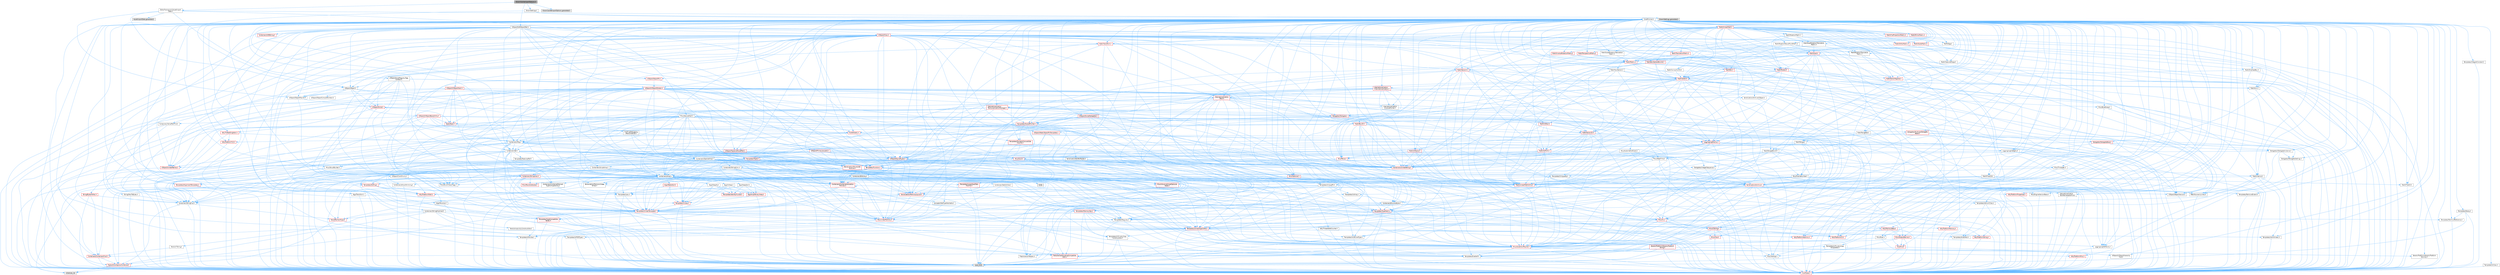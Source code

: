 digraph "GroomCacheImportOptions.h"
{
 // INTERACTIVE_SVG=YES
 // LATEX_PDF_SIZE
  bgcolor="transparent";
  edge [fontname=Helvetica,fontsize=10,labelfontname=Helvetica,labelfontsize=10];
  node [fontname=Helvetica,fontsize=10,shape=box,height=0.2,width=0.4];
  Node1 [id="Node000001",label="GroomCacheImportOptions.h",height=0.2,width=0.4,color="gray40", fillcolor="grey60", style="filled", fontcolor="black",tooltip=" "];
  Node1 -> Node2 [id="edge1_Node000001_Node000002",color="steelblue1",style="solid",tooltip=" "];
  Node2 [id="Node000002",label="EditorFramework/AssetImport\lData.h",height=0.2,width=0.4,color="grey40", fillcolor="white", style="filled",URL="$d9/d1f/AssetImportData_8h.html",tooltip=" "];
  Node2 -> Node3 [id="edge2_Node000002_Node000003",color="steelblue1",style="solid",tooltip=" "];
  Node3 [id="Node000003",label="CoreMinimal.h",height=0.2,width=0.4,color="grey40", fillcolor="white", style="filled",URL="$d7/d67/CoreMinimal_8h.html",tooltip=" "];
  Node3 -> Node4 [id="edge3_Node000003_Node000004",color="steelblue1",style="solid",tooltip=" "];
  Node4 [id="Node000004",label="CoreTypes.h",height=0.2,width=0.4,color="red", fillcolor="#FFF0F0", style="filled",URL="$dc/dec/CoreTypes_8h.html",tooltip=" "];
  Node3 -> Node18 [id="edge4_Node000003_Node000018",color="steelblue1",style="solid",tooltip=" "];
  Node18 [id="Node000018",label="CoreFwd.h",height=0.2,width=0.4,color="red", fillcolor="#FFF0F0", style="filled",URL="$d1/d1e/CoreFwd_8h.html",tooltip=" "];
  Node18 -> Node4 [id="edge5_Node000018_Node000004",color="steelblue1",style="solid",tooltip=" "];
  Node18 -> Node19 [id="edge6_Node000018_Node000019",color="steelblue1",style="solid",tooltip=" "];
  Node19 [id="Node000019",label="Containers/ContainersFwd.h",height=0.2,width=0.4,color="red", fillcolor="#FFF0F0", style="filled",URL="$d4/d0a/ContainersFwd_8h.html",tooltip=" "];
  Node19 -> Node4 [id="edge7_Node000019_Node000004",color="steelblue1",style="solid",tooltip=" "];
  Node19 -> Node20 [id="edge8_Node000019_Node000020",color="steelblue1",style="solid",tooltip=" "];
  Node20 [id="Node000020",label="Traits/IsContiguousContainer.h",height=0.2,width=0.4,color="red", fillcolor="#FFF0F0", style="filled",URL="$d5/d3c/IsContiguousContainer_8h.html",tooltip=" "];
  Node20 -> Node4 [id="edge9_Node000020_Node000004",color="steelblue1",style="solid",tooltip=" "];
  Node20 -> Node22 [id="edge10_Node000020_Node000022",color="steelblue1",style="solid",tooltip=" "];
  Node22 [id="Node000022",label="initializer_list",height=0.2,width=0.4,color="grey60", fillcolor="#E0E0E0", style="filled",tooltip=" "];
  Node18 -> Node24 [id="edge11_Node000018_Node000024",color="steelblue1",style="solid",tooltip=" "];
  Node24 [id="Node000024",label="UObject/UObjectHierarchy\lFwd.h",height=0.2,width=0.4,color="grey40", fillcolor="white", style="filled",URL="$d3/d13/UObjectHierarchyFwd_8h.html",tooltip=" "];
  Node3 -> Node24 [id="edge12_Node000003_Node000024",color="steelblue1",style="solid",tooltip=" "];
  Node3 -> Node19 [id="edge13_Node000003_Node000019",color="steelblue1",style="solid",tooltip=" "];
  Node3 -> Node25 [id="edge14_Node000003_Node000025",color="steelblue1",style="solid",tooltip=" "];
  Node25 [id="Node000025",label="Misc/VarArgs.h",height=0.2,width=0.4,color="grey40", fillcolor="white", style="filled",URL="$d5/d6f/VarArgs_8h.html",tooltip=" "];
  Node25 -> Node4 [id="edge15_Node000025_Node000004",color="steelblue1",style="solid",tooltip=" "];
  Node3 -> Node26 [id="edge16_Node000003_Node000026",color="steelblue1",style="solid",tooltip=" "];
  Node26 [id="Node000026",label="Logging/LogVerbosity.h",height=0.2,width=0.4,color="grey40", fillcolor="white", style="filled",URL="$d2/d8f/LogVerbosity_8h.html",tooltip=" "];
  Node26 -> Node4 [id="edge17_Node000026_Node000004",color="steelblue1",style="solid",tooltip=" "];
  Node3 -> Node27 [id="edge18_Node000003_Node000027",color="steelblue1",style="solid",tooltip=" "];
  Node27 [id="Node000027",label="Misc/OutputDevice.h",height=0.2,width=0.4,color="red", fillcolor="#FFF0F0", style="filled",URL="$d7/d32/OutputDevice_8h.html",tooltip=" "];
  Node27 -> Node18 [id="edge19_Node000027_Node000018",color="steelblue1",style="solid",tooltip=" "];
  Node27 -> Node4 [id="edge20_Node000027_Node000004",color="steelblue1",style="solid",tooltip=" "];
  Node27 -> Node26 [id="edge21_Node000027_Node000026",color="steelblue1",style="solid",tooltip=" "];
  Node27 -> Node25 [id="edge22_Node000027_Node000025",color="steelblue1",style="solid",tooltip=" "];
  Node27 -> Node31 [id="edge23_Node000027_Node000031",color="steelblue1",style="solid",tooltip=" "];
  Node31 [id="Node000031",label="Traits/IsCharEncodingCompatible\lWith.h",height=0.2,width=0.4,color="red", fillcolor="#FFF0F0", style="filled",URL="$df/dd1/IsCharEncodingCompatibleWith_8h.html",tooltip=" "];
  Node31 -> Node8 [id="edge24_Node000031_Node000008",color="steelblue1",style="solid",tooltip=" "];
  Node8 [id="Node000008",label="type_traits",height=0.2,width=0.4,color="grey60", fillcolor="#E0E0E0", style="filled",tooltip=" "];
  Node3 -> Node33 [id="edge25_Node000003_Node000033",color="steelblue1",style="solid",tooltip=" "];
  Node33 [id="Node000033",label="HAL/PlatformCrt.h",height=0.2,width=0.4,color="red", fillcolor="#FFF0F0", style="filled",URL="$d8/d75/PlatformCrt_8h.html",tooltip=" "];
  Node3 -> Node43 [id="edge26_Node000003_Node000043",color="steelblue1",style="solid",tooltip=" "];
  Node43 [id="Node000043",label="HAL/PlatformMisc.h",height=0.2,width=0.4,color="red", fillcolor="#FFF0F0", style="filled",URL="$d0/df5/PlatformMisc_8h.html",tooltip=" "];
  Node43 -> Node4 [id="edge27_Node000043_Node000004",color="steelblue1",style="solid",tooltip=" "];
  Node3 -> Node62 [id="edge28_Node000003_Node000062",color="steelblue1",style="solid",tooltip=" "];
  Node62 [id="Node000062",label="Misc/AssertionMacros.h",height=0.2,width=0.4,color="red", fillcolor="#FFF0F0", style="filled",URL="$d0/dfa/AssertionMacros_8h.html",tooltip=" "];
  Node62 -> Node4 [id="edge29_Node000062_Node000004",color="steelblue1",style="solid",tooltip=" "];
  Node62 -> Node43 [id="edge30_Node000062_Node000043",color="steelblue1",style="solid",tooltip=" "];
  Node62 -> Node9 [id="edge31_Node000062_Node000009",color="steelblue1",style="solid",tooltip=" "];
  Node9 [id="Node000009",label="PreprocessorHelpers.h",height=0.2,width=0.4,color="grey40", fillcolor="white", style="filled",URL="$db/ddb/PreprocessorHelpers_8h.html",tooltip=" "];
  Node62 -> Node63 [id="edge32_Node000062_Node000063",color="steelblue1",style="solid",tooltip=" "];
  Node63 [id="Node000063",label="Templates/EnableIf.h",height=0.2,width=0.4,color="grey40", fillcolor="white", style="filled",URL="$d7/d60/EnableIf_8h.html",tooltip=" "];
  Node63 -> Node4 [id="edge33_Node000063_Node000004",color="steelblue1",style="solid",tooltip=" "];
  Node62 -> Node31 [id="edge34_Node000062_Node000031",color="steelblue1",style="solid",tooltip=" "];
  Node62 -> Node25 [id="edge35_Node000062_Node000025",color="steelblue1",style="solid",tooltip=" "];
  Node3 -> Node71 [id="edge36_Node000003_Node000071",color="steelblue1",style="solid",tooltip=" "];
  Node71 [id="Node000071",label="Templates/IsPointer.h",height=0.2,width=0.4,color="grey40", fillcolor="white", style="filled",URL="$d7/d05/IsPointer_8h.html",tooltip=" "];
  Node71 -> Node4 [id="edge37_Node000071_Node000004",color="steelblue1",style="solid",tooltip=" "];
  Node3 -> Node72 [id="edge38_Node000003_Node000072",color="steelblue1",style="solid",tooltip=" "];
  Node72 [id="Node000072",label="HAL/PlatformMemory.h",height=0.2,width=0.4,color="red", fillcolor="#FFF0F0", style="filled",URL="$de/d68/PlatformMemory_8h.html",tooltip=" "];
  Node72 -> Node4 [id="edge39_Node000072_Node000004",color="steelblue1",style="solid",tooltip=" "];
  Node3 -> Node55 [id="edge40_Node000003_Node000055",color="steelblue1",style="solid",tooltip=" "];
  Node55 [id="Node000055",label="HAL/PlatformAtomics.h",height=0.2,width=0.4,color="red", fillcolor="#FFF0F0", style="filled",URL="$d3/d36/PlatformAtomics_8h.html",tooltip=" "];
  Node55 -> Node4 [id="edge41_Node000055_Node000004",color="steelblue1",style="solid",tooltip=" "];
  Node3 -> Node77 [id="edge42_Node000003_Node000077",color="steelblue1",style="solid",tooltip=" "];
  Node77 [id="Node000077",label="Misc/Exec.h",height=0.2,width=0.4,color="grey40", fillcolor="white", style="filled",URL="$de/ddb/Exec_8h.html",tooltip=" "];
  Node77 -> Node4 [id="edge43_Node000077_Node000004",color="steelblue1",style="solid",tooltip=" "];
  Node77 -> Node62 [id="edge44_Node000077_Node000062",color="steelblue1",style="solid",tooltip=" "];
  Node3 -> Node78 [id="edge45_Node000003_Node000078",color="steelblue1",style="solid",tooltip=" "];
  Node78 [id="Node000078",label="HAL/MemoryBase.h",height=0.2,width=0.4,color="red", fillcolor="#FFF0F0", style="filled",URL="$d6/d9f/MemoryBase_8h.html",tooltip=" "];
  Node78 -> Node4 [id="edge46_Node000078_Node000004",color="steelblue1",style="solid",tooltip=" "];
  Node78 -> Node55 [id="edge47_Node000078_Node000055",color="steelblue1",style="solid",tooltip=" "];
  Node78 -> Node33 [id="edge48_Node000078_Node000033",color="steelblue1",style="solid",tooltip=" "];
  Node78 -> Node77 [id="edge49_Node000078_Node000077",color="steelblue1",style="solid",tooltip=" "];
  Node78 -> Node27 [id="edge50_Node000078_Node000027",color="steelblue1",style="solid",tooltip=" "];
  Node3 -> Node88 [id="edge51_Node000003_Node000088",color="steelblue1",style="solid",tooltip=" "];
  Node88 [id="Node000088",label="HAL/UnrealMemory.h",height=0.2,width=0.4,color="red", fillcolor="#FFF0F0", style="filled",URL="$d9/d96/UnrealMemory_8h.html",tooltip=" "];
  Node88 -> Node4 [id="edge52_Node000088_Node000004",color="steelblue1",style="solid",tooltip=" "];
  Node88 -> Node78 [id="edge53_Node000088_Node000078",color="steelblue1",style="solid",tooltip=" "];
  Node88 -> Node72 [id="edge54_Node000088_Node000072",color="steelblue1",style="solid",tooltip=" "];
  Node88 -> Node71 [id="edge55_Node000088_Node000071",color="steelblue1",style="solid",tooltip=" "];
  Node3 -> Node90 [id="edge56_Node000003_Node000090",color="steelblue1",style="solid",tooltip=" "];
  Node90 [id="Node000090",label="Templates/IsArithmetic.h",height=0.2,width=0.4,color="grey40", fillcolor="white", style="filled",URL="$d2/d5d/IsArithmetic_8h.html",tooltip=" "];
  Node90 -> Node4 [id="edge57_Node000090_Node000004",color="steelblue1",style="solid",tooltip=" "];
  Node3 -> Node84 [id="edge58_Node000003_Node000084",color="steelblue1",style="solid",tooltip=" "];
  Node84 [id="Node000084",label="Templates/AndOrNot.h",height=0.2,width=0.4,color="grey40", fillcolor="white", style="filled",URL="$db/d0a/AndOrNot_8h.html",tooltip=" "];
  Node84 -> Node4 [id="edge59_Node000084_Node000004",color="steelblue1",style="solid",tooltip=" "];
  Node3 -> Node91 [id="edge60_Node000003_Node000091",color="steelblue1",style="solid",tooltip=" "];
  Node91 [id="Node000091",label="Templates/IsPODType.h",height=0.2,width=0.4,color="grey40", fillcolor="white", style="filled",URL="$d7/db1/IsPODType_8h.html",tooltip=" "];
  Node91 -> Node4 [id="edge61_Node000091_Node000004",color="steelblue1",style="solid",tooltip=" "];
  Node3 -> Node92 [id="edge62_Node000003_Node000092",color="steelblue1",style="solid",tooltip=" "];
  Node92 [id="Node000092",label="Templates/IsUECoreType.h",height=0.2,width=0.4,color="grey40", fillcolor="white", style="filled",URL="$d1/db8/IsUECoreType_8h.html",tooltip=" "];
  Node92 -> Node4 [id="edge63_Node000092_Node000004",color="steelblue1",style="solid",tooltip=" "];
  Node92 -> Node8 [id="edge64_Node000092_Node000008",color="steelblue1",style="solid",tooltip=" "];
  Node3 -> Node85 [id="edge65_Node000003_Node000085",color="steelblue1",style="solid",tooltip=" "];
  Node85 [id="Node000085",label="Templates/IsTriviallyCopy\lConstructible.h",height=0.2,width=0.4,color="grey40", fillcolor="white", style="filled",URL="$d3/d78/IsTriviallyCopyConstructible_8h.html",tooltip=" "];
  Node85 -> Node4 [id="edge66_Node000085_Node000004",color="steelblue1",style="solid",tooltip=" "];
  Node85 -> Node8 [id="edge67_Node000085_Node000008",color="steelblue1",style="solid",tooltip=" "];
  Node3 -> Node93 [id="edge68_Node000003_Node000093",color="steelblue1",style="solid",tooltip=" "];
  Node93 [id="Node000093",label="Templates/UnrealTypeTraits.h",height=0.2,width=0.4,color="red", fillcolor="#FFF0F0", style="filled",URL="$d2/d2d/UnrealTypeTraits_8h.html",tooltip=" "];
  Node93 -> Node4 [id="edge69_Node000093_Node000004",color="steelblue1",style="solid",tooltip=" "];
  Node93 -> Node71 [id="edge70_Node000093_Node000071",color="steelblue1",style="solid",tooltip=" "];
  Node93 -> Node62 [id="edge71_Node000093_Node000062",color="steelblue1",style="solid",tooltip=" "];
  Node93 -> Node84 [id="edge72_Node000093_Node000084",color="steelblue1",style="solid",tooltip=" "];
  Node93 -> Node63 [id="edge73_Node000093_Node000063",color="steelblue1",style="solid",tooltip=" "];
  Node93 -> Node90 [id="edge74_Node000093_Node000090",color="steelblue1",style="solid",tooltip=" "];
  Node93 -> Node91 [id="edge75_Node000093_Node000091",color="steelblue1",style="solid",tooltip=" "];
  Node93 -> Node92 [id="edge76_Node000093_Node000092",color="steelblue1",style="solid",tooltip=" "];
  Node93 -> Node85 [id="edge77_Node000093_Node000085",color="steelblue1",style="solid",tooltip=" "];
  Node3 -> Node63 [id="edge78_Node000003_Node000063",color="steelblue1",style="solid",tooltip=" "];
  Node3 -> Node95 [id="edge79_Node000003_Node000095",color="steelblue1",style="solid",tooltip=" "];
  Node95 [id="Node000095",label="Templates/RemoveReference.h",height=0.2,width=0.4,color="grey40", fillcolor="white", style="filled",URL="$da/dbe/RemoveReference_8h.html",tooltip=" "];
  Node95 -> Node4 [id="edge80_Node000095_Node000004",color="steelblue1",style="solid",tooltip=" "];
  Node3 -> Node96 [id="edge81_Node000003_Node000096",color="steelblue1",style="solid",tooltip=" "];
  Node96 [id="Node000096",label="Templates/IntegralConstant.h",height=0.2,width=0.4,color="grey40", fillcolor="white", style="filled",URL="$db/d1b/IntegralConstant_8h.html",tooltip=" "];
  Node96 -> Node4 [id="edge82_Node000096_Node000004",color="steelblue1",style="solid",tooltip=" "];
  Node3 -> Node97 [id="edge83_Node000003_Node000097",color="steelblue1",style="solid",tooltip=" "];
  Node97 [id="Node000097",label="Templates/IsClass.h",height=0.2,width=0.4,color="grey40", fillcolor="white", style="filled",URL="$db/dcb/IsClass_8h.html",tooltip=" "];
  Node97 -> Node4 [id="edge84_Node000097_Node000004",color="steelblue1",style="solid",tooltip=" "];
  Node3 -> Node98 [id="edge85_Node000003_Node000098",color="steelblue1",style="solid",tooltip=" "];
  Node98 [id="Node000098",label="Templates/TypeCompatible\lBytes.h",height=0.2,width=0.4,color="red", fillcolor="#FFF0F0", style="filled",URL="$df/d0a/TypeCompatibleBytes_8h.html",tooltip=" "];
  Node98 -> Node4 [id="edge86_Node000098_Node000004",color="steelblue1",style="solid",tooltip=" "];
  Node98 -> Node8 [id="edge87_Node000098_Node000008",color="steelblue1",style="solid",tooltip=" "];
  Node3 -> Node20 [id="edge88_Node000003_Node000020",color="steelblue1",style="solid",tooltip=" "];
  Node3 -> Node99 [id="edge89_Node000003_Node000099",color="steelblue1",style="solid",tooltip=" "];
  Node99 [id="Node000099",label="Templates/UnrealTemplate.h",height=0.2,width=0.4,color="red", fillcolor="#FFF0F0", style="filled",URL="$d4/d24/UnrealTemplate_8h.html",tooltip=" "];
  Node99 -> Node4 [id="edge90_Node000099_Node000004",color="steelblue1",style="solid",tooltip=" "];
  Node99 -> Node71 [id="edge91_Node000099_Node000071",color="steelblue1",style="solid",tooltip=" "];
  Node99 -> Node88 [id="edge92_Node000099_Node000088",color="steelblue1",style="solid",tooltip=" "];
  Node99 -> Node93 [id="edge93_Node000099_Node000093",color="steelblue1",style="solid",tooltip=" "];
  Node99 -> Node95 [id="edge94_Node000099_Node000095",color="steelblue1",style="solid",tooltip=" "];
  Node99 -> Node65 [id="edge95_Node000099_Node000065",color="steelblue1",style="solid",tooltip=" "];
  Node65 [id="Node000065",label="Templates/Requires.h",height=0.2,width=0.4,color="grey40", fillcolor="white", style="filled",URL="$dc/d96/Requires_8h.html",tooltip=" "];
  Node65 -> Node63 [id="edge96_Node000065_Node000063",color="steelblue1",style="solid",tooltip=" "];
  Node65 -> Node8 [id="edge97_Node000065_Node000008",color="steelblue1",style="solid",tooltip=" "];
  Node99 -> Node98 [id="edge98_Node000099_Node000098",color="steelblue1",style="solid",tooltip=" "];
  Node99 -> Node20 [id="edge99_Node000099_Node000020",color="steelblue1",style="solid",tooltip=" "];
  Node99 -> Node8 [id="edge100_Node000099_Node000008",color="steelblue1",style="solid",tooltip=" "];
  Node3 -> Node48 [id="edge101_Node000003_Node000048",color="steelblue1",style="solid",tooltip=" "];
  Node48 [id="Node000048",label="Math/NumericLimits.h",height=0.2,width=0.4,color="grey40", fillcolor="white", style="filled",URL="$df/d1b/NumericLimits_8h.html",tooltip=" "];
  Node48 -> Node4 [id="edge102_Node000048_Node000004",color="steelblue1",style="solid",tooltip=" "];
  Node3 -> Node103 [id="edge103_Node000003_Node000103",color="steelblue1",style="solid",tooltip=" "];
  Node103 [id="Node000103",label="HAL/PlatformMath.h",height=0.2,width=0.4,color="red", fillcolor="#FFF0F0", style="filled",URL="$dc/d53/PlatformMath_8h.html",tooltip=" "];
  Node103 -> Node4 [id="edge104_Node000103_Node000004",color="steelblue1",style="solid",tooltip=" "];
  Node3 -> Node86 [id="edge105_Node000003_Node000086",color="steelblue1",style="solid",tooltip=" "];
  Node86 [id="Node000086",label="Templates/IsTriviallyCopy\lAssignable.h",height=0.2,width=0.4,color="grey40", fillcolor="white", style="filled",URL="$d2/df2/IsTriviallyCopyAssignable_8h.html",tooltip=" "];
  Node86 -> Node4 [id="edge106_Node000086_Node000004",color="steelblue1",style="solid",tooltip=" "];
  Node86 -> Node8 [id="edge107_Node000086_Node000008",color="steelblue1",style="solid",tooltip=" "];
  Node3 -> Node111 [id="edge108_Node000003_Node000111",color="steelblue1",style="solid",tooltip=" "];
  Node111 [id="Node000111",label="Templates/MemoryOps.h",height=0.2,width=0.4,color="red", fillcolor="#FFF0F0", style="filled",URL="$db/dea/MemoryOps_8h.html",tooltip=" "];
  Node111 -> Node4 [id="edge109_Node000111_Node000004",color="steelblue1",style="solid",tooltip=" "];
  Node111 -> Node88 [id="edge110_Node000111_Node000088",color="steelblue1",style="solid",tooltip=" "];
  Node111 -> Node86 [id="edge111_Node000111_Node000086",color="steelblue1",style="solid",tooltip=" "];
  Node111 -> Node85 [id="edge112_Node000111_Node000085",color="steelblue1",style="solid",tooltip=" "];
  Node111 -> Node65 [id="edge113_Node000111_Node000065",color="steelblue1",style="solid",tooltip=" "];
  Node111 -> Node93 [id="edge114_Node000111_Node000093",color="steelblue1",style="solid",tooltip=" "];
  Node111 -> Node8 [id="edge115_Node000111_Node000008",color="steelblue1",style="solid",tooltip=" "];
  Node3 -> Node112 [id="edge116_Node000003_Node000112",color="steelblue1",style="solid",tooltip=" "];
  Node112 [id="Node000112",label="Containers/ContainerAllocation\lPolicies.h",height=0.2,width=0.4,color="red", fillcolor="#FFF0F0", style="filled",URL="$d7/dff/ContainerAllocationPolicies_8h.html",tooltip=" "];
  Node112 -> Node4 [id="edge117_Node000112_Node000004",color="steelblue1",style="solid",tooltip=" "];
  Node112 -> Node112 [id="edge118_Node000112_Node000112",color="steelblue1",style="solid",tooltip=" "];
  Node112 -> Node103 [id="edge119_Node000112_Node000103",color="steelblue1",style="solid",tooltip=" "];
  Node112 -> Node88 [id="edge120_Node000112_Node000088",color="steelblue1",style="solid",tooltip=" "];
  Node112 -> Node48 [id="edge121_Node000112_Node000048",color="steelblue1",style="solid",tooltip=" "];
  Node112 -> Node62 [id="edge122_Node000112_Node000062",color="steelblue1",style="solid",tooltip=" "];
  Node112 -> Node111 [id="edge123_Node000112_Node000111",color="steelblue1",style="solid",tooltip=" "];
  Node112 -> Node98 [id="edge124_Node000112_Node000098",color="steelblue1",style="solid",tooltip=" "];
  Node112 -> Node8 [id="edge125_Node000112_Node000008",color="steelblue1",style="solid",tooltip=" "];
  Node3 -> Node115 [id="edge126_Node000003_Node000115",color="steelblue1",style="solid",tooltip=" "];
  Node115 [id="Node000115",label="Templates/IsEnumClass.h",height=0.2,width=0.4,color="grey40", fillcolor="white", style="filled",URL="$d7/d15/IsEnumClass_8h.html",tooltip=" "];
  Node115 -> Node4 [id="edge127_Node000115_Node000004",color="steelblue1",style="solid",tooltip=" "];
  Node115 -> Node84 [id="edge128_Node000115_Node000084",color="steelblue1",style="solid",tooltip=" "];
  Node3 -> Node116 [id="edge129_Node000003_Node000116",color="steelblue1",style="solid",tooltip=" "];
  Node116 [id="Node000116",label="HAL/PlatformProperties.h",height=0.2,width=0.4,color="red", fillcolor="#FFF0F0", style="filled",URL="$d9/db0/PlatformProperties_8h.html",tooltip=" "];
  Node116 -> Node4 [id="edge130_Node000116_Node000004",color="steelblue1",style="solid",tooltip=" "];
  Node3 -> Node119 [id="edge131_Node000003_Node000119",color="steelblue1",style="solid",tooltip=" "];
  Node119 [id="Node000119",label="Misc/EngineVersionBase.h",height=0.2,width=0.4,color="grey40", fillcolor="white", style="filled",URL="$d5/d2b/EngineVersionBase_8h.html",tooltip=" "];
  Node119 -> Node4 [id="edge132_Node000119_Node000004",color="steelblue1",style="solid",tooltip=" "];
  Node3 -> Node120 [id="edge133_Node000003_Node000120",color="steelblue1",style="solid",tooltip=" "];
  Node120 [id="Node000120",label="Internationalization\l/TextNamespaceFwd.h",height=0.2,width=0.4,color="grey40", fillcolor="white", style="filled",URL="$d8/d97/TextNamespaceFwd_8h.html",tooltip=" "];
  Node120 -> Node4 [id="edge134_Node000120_Node000004",color="steelblue1",style="solid",tooltip=" "];
  Node3 -> Node121 [id="edge135_Node000003_Node000121",color="steelblue1",style="solid",tooltip=" "];
  Node121 [id="Node000121",label="Serialization/Archive.h",height=0.2,width=0.4,color="red", fillcolor="#FFF0F0", style="filled",URL="$d7/d3b/Archive_8h.html",tooltip=" "];
  Node121 -> Node18 [id="edge136_Node000121_Node000018",color="steelblue1",style="solid",tooltip=" "];
  Node121 -> Node4 [id="edge137_Node000121_Node000004",color="steelblue1",style="solid",tooltip=" "];
  Node121 -> Node116 [id="edge138_Node000121_Node000116",color="steelblue1",style="solid",tooltip=" "];
  Node121 -> Node120 [id="edge139_Node000121_Node000120",color="steelblue1",style="solid",tooltip=" "];
  Node121 -> Node62 [id="edge140_Node000121_Node000062",color="steelblue1",style="solid",tooltip=" "];
  Node121 -> Node119 [id="edge141_Node000121_Node000119",color="steelblue1",style="solid",tooltip=" "];
  Node121 -> Node25 [id="edge142_Node000121_Node000025",color="steelblue1",style="solid",tooltip=" "];
  Node121 -> Node63 [id="edge143_Node000121_Node000063",color="steelblue1",style="solid",tooltip=" "];
  Node121 -> Node115 [id="edge144_Node000121_Node000115",color="steelblue1",style="solid",tooltip=" "];
  Node121 -> Node99 [id="edge145_Node000121_Node000099",color="steelblue1",style="solid",tooltip=" "];
  Node121 -> Node31 [id="edge146_Node000121_Node000031",color="steelblue1",style="solid",tooltip=" "];
  Node121 -> Node124 [id="edge147_Node000121_Node000124",color="steelblue1",style="solid",tooltip=" "];
  Node124 [id="Node000124",label="UObject/ObjectVersion.h",height=0.2,width=0.4,color="grey40", fillcolor="white", style="filled",URL="$da/d63/ObjectVersion_8h.html",tooltip=" "];
  Node124 -> Node4 [id="edge148_Node000124_Node000004",color="steelblue1",style="solid",tooltip=" "];
  Node3 -> Node125 [id="edge149_Node000003_Node000125",color="steelblue1",style="solid",tooltip=" "];
  Node125 [id="Node000125",label="Templates/Less.h",height=0.2,width=0.4,color="grey40", fillcolor="white", style="filled",URL="$de/dc8/Less_8h.html",tooltip=" "];
  Node125 -> Node4 [id="edge150_Node000125_Node000004",color="steelblue1",style="solid",tooltip=" "];
  Node125 -> Node99 [id="edge151_Node000125_Node000099",color="steelblue1",style="solid",tooltip=" "];
  Node3 -> Node126 [id="edge152_Node000003_Node000126",color="steelblue1",style="solid",tooltip=" "];
  Node126 [id="Node000126",label="Templates/Sorting.h",height=0.2,width=0.4,color="red", fillcolor="#FFF0F0", style="filled",URL="$d3/d9e/Sorting_8h.html",tooltip=" "];
  Node126 -> Node4 [id="edge153_Node000126_Node000004",color="steelblue1",style="solid",tooltip=" "];
  Node126 -> Node103 [id="edge154_Node000126_Node000103",color="steelblue1",style="solid",tooltip=" "];
  Node126 -> Node125 [id="edge155_Node000126_Node000125",color="steelblue1",style="solid",tooltip=" "];
  Node3 -> Node137 [id="edge156_Node000003_Node000137",color="steelblue1",style="solid",tooltip=" "];
  Node137 [id="Node000137",label="Misc/Char.h",height=0.2,width=0.4,color="red", fillcolor="#FFF0F0", style="filled",URL="$d0/d58/Char_8h.html",tooltip=" "];
  Node137 -> Node4 [id="edge157_Node000137_Node000004",color="steelblue1",style="solid",tooltip=" "];
  Node137 -> Node8 [id="edge158_Node000137_Node000008",color="steelblue1",style="solid",tooltip=" "];
  Node3 -> Node140 [id="edge159_Node000003_Node000140",color="steelblue1",style="solid",tooltip=" "];
  Node140 [id="Node000140",label="GenericPlatform/GenericPlatform\lStricmp.h",height=0.2,width=0.4,color="grey40", fillcolor="white", style="filled",URL="$d2/d86/GenericPlatformStricmp_8h.html",tooltip=" "];
  Node140 -> Node4 [id="edge160_Node000140_Node000004",color="steelblue1",style="solid",tooltip=" "];
  Node3 -> Node141 [id="edge161_Node000003_Node000141",color="steelblue1",style="solid",tooltip=" "];
  Node141 [id="Node000141",label="GenericPlatform/GenericPlatform\lString.h",height=0.2,width=0.4,color="red", fillcolor="#FFF0F0", style="filled",URL="$dd/d20/GenericPlatformString_8h.html",tooltip=" "];
  Node141 -> Node4 [id="edge162_Node000141_Node000004",color="steelblue1",style="solid",tooltip=" "];
  Node141 -> Node140 [id="edge163_Node000141_Node000140",color="steelblue1",style="solid",tooltip=" "];
  Node141 -> Node63 [id="edge164_Node000141_Node000063",color="steelblue1",style="solid",tooltip=" "];
  Node141 -> Node31 [id="edge165_Node000141_Node000031",color="steelblue1",style="solid",tooltip=" "];
  Node141 -> Node8 [id="edge166_Node000141_Node000008",color="steelblue1",style="solid",tooltip=" "];
  Node3 -> Node74 [id="edge167_Node000003_Node000074",color="steelblue1",style="solid",tooltip=" "];
  Node74 [id="Node000074",label="HAL/PlatformString.h",height=0.2,width=0.4,color="red", fillcolor="#FFF0F0", style="filled",URL="$db/db5/PlatformString_8h.html",tooltip=" "];
  Node74 -> Node4 [id="edge168_Node000074_Node000004",color="steelblue1",style="solid",tooltip=" "];
  Node3 -> Node144 [id="edge169_Node000003_Node000144",color="steelblue1",style="solid",tooltip=" "];
  Node144 [id="Node000144",label="Misc/CString.h",height=0.2,width=0.4,color="red", fillcolor="#FFF0F0", style="filled",URL="$d2/d49/CString_8h.html",tooltip=" "];
  Node144 -> Node4 [id="edge170_Node000144_Node000004",color="steelblue1",style="solid",tooltip=" "];
  Node144 -> Node33 [id="edge171_Node000144_Node000033",color="steelblue1",style="solid",tooltip=" "];
  Node144 -> Node74 [id="edge172_Node000144_Node000074",color="steelblue1",style="solid",tooltip=" "];
  Node144 -> Node62 [id="edge173_Node000144_Node000062",color="steelblue1",style="solid",tooltip=" "];
  Node144 -> Node137 [id="edge174_Node000144_Node000137",color="steelblue1",style="solid",tooltip=" "];
  Node144 -> Node25 [id="edge175_Node000144_Node000025",color="steelblue1",style="solid",tooltip=" "];
  Node144 -> Node31 [id="edge176_Node000144_Node000031",color="steelblue1",style="solid",tooltip=" "];
  Node3 -> Node145 [id="edge177_Node000003_Node000145",color="steelblue1",style="solid",tooltip=" "];
  Node145 [id="Node000145",label="Misc/Crc.h",height=0.2,width=0.4,color="red", fillcolor="#FFF0F0", style="filled",URL="$d4/dd2/Crc_8h.html",tooltip=" "];
  Node145 -> Node4 [id="edge178_Node000145_Node000004",color="steelblue1",style="solid",tooltip=" "];
  Node145 -> Node74 [id="edge179_Node000145_Node000074",color="steelblue1",style="solid",tooltip=" "];
  Node145 -> Node62 [id="edge180_Node000145_Node000062",color="steelblue1",style="solid",tooltip=" "];
  Node145 -> Node144 [id="edge181_Node000145_Node000144",color="steelblue1",style="solid",tooltip=" "];
  Node145 -> Node137 [id="edge182_Node000145_Node000137",color="steelblue1",style="solid",tooltip=" "];
  Node145 -> Node93 [id="edge183_Node000145_Node000093",color="steelblue1",style="solid",tooltip=" "];
  Node3 -> Node136 [id="edge184_Node000003_Node000136",color="steelblue1",style="solid",tooltip=" "];
  Node136 [id="Node000136",label="Math/UnrealMathUtility.h",height=0.2,width=0.4,color="red", fillcolor="#FFF0F0", style="filled",URL="$db/db8/UnrealMathUtility_8h.html",tooltip=" "];
  Node136 -> Node4 [id="edge185_Node000136_Node000004",color="steelblue1",style="solid",tooltip=" "];
  Node136 -> Node62 [id="edge186_Node000136_Node000062",color="steelblue1",style="solid",tooltip=" "];
  Node136 -> Node103 [id="edge187_Node000136_Node000103",color="steelblue1",style="solid",tooltip=" "];
  Node136 -> Node65 [id="edge188_Node000136_Node000065",color="steelblue1",style="solid",tooltip=" "];
  Node3 -> Node146 [id="edge189_Node000003_Node000146",color="steelblue1",style="solid",tooltip=" "];
  Node146 [id="Node000146",label="Containers/UnrealString.h",height=0.2,width=0.4,color="red", fillcolor="#FFF0F0", style="filled",URL="$d5/dba/UnrealString_8h.html",tooltip=" "];
  Node3 -> Node150 [id="edge190_Node000003_Node000150",color="steelblue1",style="solid",tooltip=" "];
  Node150 [id="Node000150",label="Containers/Array.h",height=0.2,width=0.4,color="grey40", fillcolor="white", style="filled",URL="$df/dd0/Array_8h.html",tooltip=" "];
  Node150 -> Node4 [id="edge191_Node000150_Node000004",color="steelblue1",style="solid",tooltip=" "];
  Node150 -> Node62 [id="edge192_Node000150_Node000062",color="steelblue1",style="solid",tooltip=" "];
  Node150 -> Node151 [id="edge193_Node000150_Node000151",color="steelblue1",style="solid",tooltip=" "];
  Node151 [id="Node000151",label="Misc/IntrusiveUnsetOptional\lState.h",height=0.2,width=0.4,color="red", fillcolor="#FFF0F0", style="filled",URL="$d2/d0a/IntrusiveUnsetOptionalState_8h.html",tooltip=" "];
  Node150 -> Node153 [id="edge194_Node000150_Node000153",color="steelblue1",style="solid",tooltip=" "];
  Node153 [id="Node000153",label="Misc/ReverseIterate.h",height=0.2,width=0.4,color="red", fillcolor="#FFF0F0", style="filled",URL="$db/de3/ReverseIterate_8h.html",tooltip=" "];
  Node150 -> Node88 [id="edge195_Node000150_Node000088",color="steelblue1",style="solid",tooltip=" "];
  Node150 -> Node93 [id="edge196_Node000150_Node000093",color="steelblue1",style="solid",tooltip=" "];
  Node150 -> Node99 [id="edge197_Node000150_Node000099",color="steelblue1",style="solid",tooltip=" "];
  Node150 -> Node155 [id="edge198_Node000150_Node000155",color="steelblue1",style="solid",tooltip=" "];
  Node155 [id="Node000155",label="Containers/AllowShrinking.h",height=0.2,width=0.4,color="grey40", fillcolor="white", style="filled",URL="$d7/d1a/AllowShrinking_8h.html",tooltip=" "];
  Node155 -> Node4 [id="edge199_Node000155_Node000004",color="steelblue1",style="solid",tooltip=" "];
  Node150 -> Node112 [id="edge200_Node000150_Node000112",color="steelblue1",style="solid",tooltip=" "];
  Node150 -> Node156 [id="edge201_Node000150_Node000156",color="steelblue1",style="solid",tooltip=" "];
  Node156 [id="Node000156",label="Containers/ContainerElement\lTypeCompatibility.h",height=0.2,width=0.4,color="grey40", fillcolor="white", style="filled",URL="$df/ddf/ContainerElementTypeCompatibility_8h.html",tooltip=" "];
  Node156 -> Node4 [id="edge202_Node000156_Node000004",color="steelblue1",style="solid",tooltip=" "];
  Node156 -> Node93 [id="edge203_Node000156_Node000093",color="steelblue1",style="solid",tooltip=" "];
  Node150 -> Node121 [id="edge204_Node000150_Node000121",color="steelblue1",style="solid",tooltip=" "];
  Node150 -> Node157 [id="edge205_Node000150_Node000157",color="steelblue1",style="solid",tooltip=" "];
  Node157 [id="Node000157",label="Serialization/MemoryImage\lWriter.h",height=0.2,width=0.4,color="grey40", fillcolor="white", style="filled",URL="$d0/d08/MemoryImageWriter_8h.html",tooltip=" "];
  Node157 -> Node4 [id="edge206_Node000157_Node000004",color="steelblue1",style="solid",tooltip=" "];
  Node157 -> Node158 [id="edge207_Node000157_Node000158",color="steelblue1",style="solid",tooltip=" "];
  Node158 [id="Node000158",label="Serialization/MemoryLayout.h",height=0.2,width=0.4,color="red", fillcolor="#FFF0F0", style="filled",URL="$d7/d66/MemoryLayout_8h.html",tooltip=" "];
  Node158 -> Node161 [id="edge208_Node000158_Node000161",color="steelblue1",style="solid",tooltip=" "];
  Node161 [id="Node000161",label="Containers/EnumAsByte.h",height=0.2,width=0.4,color="grey40", fillcolor="white", style="filled",URL="$d6/d9a/EnumAsByte_8h.html",tooltip=" "];
  Node161 -> Node4 [id="edge209_Node000161_Node000004",color="steelblue1",style="solid",tooltip=" "];
  Node161 -> Node91 [id="edge210_Node000161_Node000091",color="steelblue1",style="solid",tooltip=" "];
  Node161 -> Node162 [id="edge211_Node000161_Node000162",color="steelblue1",style="solid",tooltip=" "];
  Node162 [id="Node000162",label="Templates/TypeHash.h",height=0.2,width=0.4,color="red", fillcolor="#FFF0F0", style="filled",URL="$d1/d62/TypeHash_8h.html",tooltip=" "];
  Node162 -> Node4 [id="edge212_Node000162_Node000004",color="steelblue1",style="solid",tooltip=" "];
  Node162 -> Node65 [id="edge213_Node000162_Node000065",color="steelblue1",style="solid",tooltip=" "];
  Node162 -> Node145 [id="edge214_Node000162_Node000145",color="steelblue1",style="solid",tooltip=" "];
  Node162 -> Node8 [id="edge215_Node000162_Node000008",color="steelblue1",style="solid",tooltip=" "];
  Node158 -> Node45 [id="edge216_Node000158_Node000045",color="steelblue1",style="solid",tooltip=" "];
  Node45 [id="Node000045",label="Containers/StringFwd.h",height=0.2,width=0.4,color="grey40", fillcolor="white", style="filled",URL="$df/d37/StringFwd_8h.html",tooltip=" "];
  Node45 -> Node4 [id="edge217_Node000045_Node000004",color="steelblue1",style="solid",tooltip=" "];
  Node45 -> Node46 [id="edge218_Node000045_Node000046",color="steelblue1",style="solid",tooltip=" "];
  Node46 [id="Node000046",label="Traits/ElementType.h",height=0.2,width=0.4,color="red", fillcolor="#FFF0F0", style="filled",URL="$d5/d4f/ElementType_8h.html",tooltip=" "];
  Node46 -> Node22 [id="edge219_Node000046_Node000022",color="steelblue1",style="solid",tooltip=" "];
  Node46 -> Node8 [id="edge220_Node000046_Node000008",color="steelblue1",style="solid",tooltip=" "];
  Node45 -> Node20 [id="edge221_Node000045_Node000020",color="steelblue1",style="solid",tooltip=" "];
  Node158 -> Node88 [id="edge222_Node000158_Node000088",color="steelblue1",style="solid",tooltip=" "];
  Node158 -> Node63 [id="edge223_Node000158_Node000063",color="steelblue1",style="solid",tooltip=" "];
  Node158 -> Node99 [id="edge224_Node000158_Node000099",color="steelblue1",style="solid",tooltip=" "];
  Node150 -> Node166 [id="edge225_Node000150_Node000166",color="steelblue1",style="solid",tooltip=" "];
  Node166 [id="Node000166",label="Algo/Heapify.h",height=0.2,width=0.4,color="grey40", fillcolor="white", style="filled",URL="$d0/d2a/Heapify_8h.html",tooltip=" "];
  Node166 -> Node133 [id="edge226_Node000166_Node000133",color="steelblue1",style="solid",tooltip=" "];
  Node133 [id="Node000133",label="Algo/Impl/BinaryHeap.h",height=0.2,width=0.4,color="red", fillcolor="#FFF0F0", style="filled",URL="$d7/da3/Algo_2Impl_2BinaryHeap_8h.html",tooltip=" "];
  Node133 -> Node129 [id="edge227_Node000133_Node000129",color="steelblue1",style="solid",tooltip=" "];
  Node129 [id="Node000129",label="Templates/Invoke.h",height=0.2,width=0.4,color="red", fillcolor="#FFF0F0", style="filled",URL="$d7/deb/Invoke_8h.html",tooltip=" "];
  Node129 -> Node4 [id="edge228_Node000129_Node000004",color="steelblue1",style="solid",tooltip=" "];
  Node129 -> Node99 [id="edge229_Node000129_Node000099",color="steelblue1",style="solid",tooltip=" "];
  Node129 -> Node8 [id="edge230_Node000129_Node000008",color="steelblue1",style="solid",tooltip=" "];
  Node133 -> Node8 [id="edge231_Node000133_Node000008",color="steelblue1",style="solid",tooltip=" "];
  Node166 -> Node128 [id="edge232_Node000166_Node000128",color="steelblue1",style="solid",tooltip=" "];
  Node128 [id="Node000128",label="Templates/IdentityFunctor.h",height=0.2,width=0.4,color="red", fillcolor="#FFF0F0", style="filled",URL="$d7/d2e/IdentityFunctor_8h.html",tooltip=" "];
  Node166 -> Node129 [id="edge233_Node000166_Node000129",color="steelblue1",style="solid",tooltip=" "];
  Node166 -> Node125 [id="edge234_Node000166_Node000125",color="steelblue1",style="solid",tooltip=" "];
  Node166 -> Node99 [id="edge235_Node000166_Node000099",color="steelblue1",style="solid",tooltip=" "];
  Node150 -> Node167 [id="edge236_Node000150_Node000167",color="steelblue1",style="solid",tooltip=" "];
  Node167 [id="Node000167",label="Algo/HeapSort.h",height=0.2,width=0.4,color="grey40", fillcolor="white", style="filled",URL="$d3/d92/HeapSort_8h.html",tooltip=" "];
  Node167 -> Node133 [id="edge237_Node000167_Node000133",color="steelblue1",style="solid",tooltip=" "];
  Node167 -> Node128 [id="edge238_Node000167_Node000128",color="steelblue1",style="solid",tooltip=" "];
  Node167 -> Node125 [id="edge239_Node000167_Node000125",color="steelblue1",style="solid",tooltip=" "];
  Node167 -> Node99 [id="edge240_Node000167_Node000099",color="steelblue1",style="solid",tooltip=" "];
  Node150 -> Node168 [id="edge241_Node000150_Node000168",color="steelblue1",style="solid",tooltip=" "];
  Node168 [id="Node000168",label="Algo/IsHeap.h",height=0.2,width=0.4,color="grey40", fillcolor="white", style="filled",URL="$de/d32/IsHeap_8h.html",tooltip=" "];
  Node168 -> Node133 [id="edge242_Node000168_Node000133",color="steelblue1",style="solid",tooltip=" "];
  Node168 -> Node128 [id="edge243_Node000168_Node000128",color="steelblue1",style="solid",tooltip=" "];
  Node168 -> Node129 [id="edge244_Node000168_Node000129",color="steelblue1",style="solid",tooltip=" "];
  Node168 -> Node125 [id="edge245_Node000168_Node000125",color="steelblue1",style="solid",tooltip=" "];
  Node168 -> Node99 [id="edge246_Node000168_Node000099",color="steelblue1",style="solid",tooltip=" "];
  Node150 -> Node133 [id="edge247_Node000150_Node000133",color="steelblue1",style="solid",tooltip=" "];
  Node150 -> Node169 [id="edge248_Node000150_Node000169",color="steelblue1",style="solid",tooltip=" "];
  Node169 [id="Node000169",label="Algo/StableSort.h",height=0.2,width=0.4,color="red", fillcolor="#FFF0F0", style="filled",URL="$d7/d3c/StableSort_8h.html",tooltip=" "];
  Node169 -> Node128 [id="edge249_Node000169_Node000128",color="steelblue1",style="solid",tooltip=" "];
  Node169 -> Node129 [id="edge250_Node000169_Node000129",color="steelblue1",style="solid",tooltip=" "];
  Node169 -> Node125 [id="edge251_Node000169_Node000125",color="steelblue1",style="solid",tooltip=" "];
  Node169 -> Node99 [id="edge252_Node000169_Node000099",color="steelblue1",style="solid",tooltip=" "];
  Node150 -> Node171 [id="edge253_Node000150_Node000171",color="steelblue1",style="solid",tooltip=" "];
  Node171 [id="Node000171",label="Concepts/GetTypeHashable.h",height=0.2,width=0.4,color="grey40", fillcolor="white", style="filled",URL="$d3/da2/GetTypeHashable_8h.html",tooltip=" "];
  Node171 -> Node4 [id="edge254_Node000171_Node000004",color="steelblue1",style="solid",tooltip=" "];
  Node171 -> Node162 [id="edge255_Node000171_Node000162",color="steelblue1",style="solid",tooltip=" "];
  Node150 -> Node128 [id="edge256_Node000150_Node000128",color="steelblue1",style="solid",tooltip=" "];
  Node150 -> Node129 [id="edge257_Node000150_Node000129",color="steelblue1",style="solid",tooltip=" "];
  Node150 -> Node125 [id="edge258_Node000150_Node000125",color="steelblue1",style="solid",tooltip=" "];
  Node150 -> Node172 [id="edge259_Node000150_Node000172",color="steelblue1",style="solid",tooltip=" "];
  Node172 [id="Node000172",label="Templates/LosesQualifiers\lFromTo.h",height=0.2,width=0.4,color="red", fillcolor="#FFF0F0", style="filled",URL="$d2/db3/LosesQualifiersFromTo_8h.html",tooltip=" "];
  Node172 -> Node8 [id="edge260_Node000172_Node000008",color="steelblue1",style="solid",tooltip=" "];
  Node150 -> Node65 [id="edge261_Node000150_Node000065",color="steelblue1",style="solid",tooltip=" "];
  Node150 -> Node126 [id="edge262_Node000150_Node000126",color="steelblue1",style="solid",tooltip=" "];
  Node150 -> Node173 [id="edge263_Node000150_Node000173",color="steelblue1",style="solid",tooltip=" "];
  Node173 [id="Node000173",label="Templates/AlignmentTemplates.h",height=0.2,width=0.4,color="red", fillcolor="#FFF0F0", style="filled",URL="$dd/d32/AlignmentTemplates_8h.html",tooltip=" "];
  Node173 -> Node4 [id="edge264_Node000173_Node000004",color="steelblue1",style="solid",tooltip=" "];
  Node173 -> Node71 [id="edge265_Node000173_Node000071",color="steelblue1",style="solid",tooltip=" "];
  Node150 -> Node46 [id="edge266_Node000150_Node000046",color="steelblue1",style="solid",tooltip=" "];
  Node150 -> Node109 [id="edge267_Node000150_Node000109",color="steelblue1",style="solid",tooltip=" "];
  Node109 [id="Node000109",label="limits",height=0.2,width=0.4,color="grey60", fillcolor="#E0E0E0", style="filled",tooltip=" "];
  Node150 -> Node8 [id="edge268_Node000150_Node000008",color="steelblue1",style="solid",tooltip=" "];
  Node3 -> Node174 [id="edge269_Node000003_Node000174",color="steelblue1",style="solid",tooltip=" "];
  Node174 [id="Node000174",label="Misc/FrameNumber.h",height=0.2,width=0.4,color="grey40", fillcolor="white", style="filled",URL="$dd/dbd/FrameNumber_8h.html",tooltip=" "];
  Node174 -> Node4 [id="edge270_Node000174_Node000004",color="steelblue1",style="solid",tooltip=" "];
  Node174 -> Node48 [id="edge271_Node000174_Node000048",color="steelblue1",style="solid",tooltip=" "];
  Node174 -> Node136 [id="edge272_Node000174_Node000136",color="steelblue1",style="solid",tooltip=" "];
  Node174 -> Node63 [id="edge273_Node000174_Node000063",color="steelblue1",style="solid",tooltip=" "];
  Node174 -> Node93 [id="edge274_Node000174_Node000093",color="steelblue1",style="solid",tooltip=" "];
  Node3 -> Node175 [id="edge275_Node000003_Node000175",color="steelblue1",style="solid",tooltip=" "];
  Node175 [id="Node000175",label="Misc/Timespan.h",height=0.2,width=0.4,color="grey40", fillcolor="white", style="filled",URL="$da/dd9/Timespan_8h.html",tooltip=" "];
  Node175 -> Node4 [id="edge276_Node000175_Node000004",color="steelblue1",style="solid",tooltip=" "];
  Node175 -> Node176 [id="edge277_Node000175_Node000176",color="steelblue1",style="solid",tooltip=" "];
  Node176 [id="Node000176",label="Math/Interval.h",height=0.2,width=0.4,color="grey40", fillcolor="white", style="filled",URL="$d1/d55/Interval_8h.html",tooltip=" "];
  Node176 -> Node4 [id="edge278_Node000176_Node000004",color="steelblue1",style="solid",tooltip=" "];
  Node176 -> Node90 [id="edge279_Node000176_Node000090",color="steelblue1",style="solid",tooltip=" "];
  Node176 -> Node93 [id="edge280_Node000176_Node000093",color="steelblue1",style="solid",tooltip=" "];
  Node176 -> Node48 [id="edge281_Node000176_Node000048",color="steelblue1",style="solid",tooltip=" "];
  Node176 -> Node136 [id="edge282_Node000176_Node000136",color="steelblue1",style="solid",tooltip=" "];
  Node175 -> Node136 [id="edge283_Node000175_Node000136",color="steelblue1",style="solid",tooltip=" "];
  Node175 -> Node62 [id="edge284_Node000175_Node000062",color="steelblue1",style="solid",tooltip=" "];
  Node3 -> Node177 [id="edge285_Node000003_Node000177",color="steelblue1",style="solid",tooltip=" "];
  Node177 [id="Node000177",label="Containers/StringConv.h",height=0.2,width=0.4,color="grey40", fillcolor="white", style="filled",URL="$d3/ddf/StringConv_8h.html",tooltip=" "];
  Node177 -> Node4 [id="edge286_Node000177_Node000004",color="steelblue1",style="solid",tooltip=" "];
  Node177 -> Node62 [id="edge287_Node000177_Node000062",color="steelblue1",style="solid",tooltip=" "];
  Node177 -> Node112 [id="edge288_Node000177_Node000112",color="steelblue1",style="solid",tooltip=" "];
  Node177 -> Node150 [id="edge289_Node000177_Node000150",color="steelblue1",style="solid",tooltip=" "];
  Node177 -> Node144 [id="edge290_Node000177_Node000144",color="steelblue1",style="solid",tooltip=" "];
  Node177 -> Node178 [id="edge291_Node000177_Node000178",color="steelblue1",style="solid",tooltip=" "];
  Node178 [id="Node000178",label="Templates/IsArray.h",height=0.2,width=0.4,color="grey40", fillcolor="white", style="filled",URL="$d8/d8d/IsArray_8h.html",tooltip=" "];
  Node178 -> Node4 [id="edge292_Node000178_Node000004",color="steelblue1",style="solid",tooltip=" "];
  Node177 -> Node99 [id="edge293_Node000177_Node000099",color="steelblue1",style="solid",tooltip=" "];
  Node177 -> Node93 [id="edge294_Node000177_Node000093",color="steelblue1",style="solid",tooltip=" "];
  Node177 -> Node46 [id="edge295_Node000177_Node000046",color="steelblue1",style="solid",tooltip=" "];
  Node177 -> Node31 [id="edge296_Node000177_Node000031",color="steelblue1",style="solid",tooltip=" "];
  Node177 -> Node20 [id="edge297_Node000177_Node000020",color="steelblue1",style="solid",tooltip=" "];
  Node177 -> Node8 [id="edge298_Node000177_Node000008",color="steelblue1",style="solid",tooltip=" "];
  Node3 -> Node179 [id="edge299_Node000003_Node000179",color="steelblue1",style="solid",tooltip=" "];
  Node179 [id="Node000179",label="UObject/UnrealNames.h",height=0.2,width=0.4,color="red", fillcolor="#FFF0F0", style="filled",URL="$d8/db1/UnrealNames_8h.html",tooltip=" "];
  Node179 -> Node4 [id="edge300_Node000179_Node000004",color="steelblue1",style="solid",tooltip=" "];
  Node3 -> Node181 [id="edge301_Node000003_Node000181",color="steelblue1",style="solid",tooltip=" "];
  Node181 [id="Node000181",label="UObject/NameTypes.h",height=0.2,width=0.4,color="red", fillcolor="#FFF0F0", style="filled",URL="$d6/d35/NameTypes_8h.html",tooltip=" "];
  Node181 -> Node4 [id="edge302_Node000181_Node000004",color="steelblue1",style="solid",tooltip=" "];
  Node181 -> Node62 [id="edge303_Node000181_Node000062",color="steelblue1",style="solid",tooltip=" "];
  Node181 -> Node88 [id="edge304_Node000181_Node000088",color="steelblue1",style="solid",tooltip=" "];
  Node181 -> Node93 [id="edge305_Node000181_Node000093",color="steelblue1",style="solid",tooltip=" "];
  Node181 -> Node99 [id="edge306_Node000181_Node000099",color="steelblue1",style="solid",tooltip=" "];
  Node181 -> Node146 [id="edge307_Node000181_Node000146",color="steelblue1",style="solid",tooltip=" "];
  Node181 -> Node177 [id="edge308_Node000181_Node000177",color="steelblue1",style="solid",tooltip=" "];
  Node181 -> Node45 [id="edge309_Node000181_Node000045",color="steelblue1",style="solid",tooltip=" "];
  Node181 -> Node179 [id="edge310_Node000181_Node000179",color="steelblue1",style="solid",tooltip=" "];
  Node181 -> Node158 [id="edge311_Node000181_Node000158",color="steelblue1",style="solid",tooltip=" "];
  Node181 -> Node151 [id="edge312_Node000181_Node000151",color="steelblue1",style="solid",tooltip=" "];
  Node3 -> Node189 [id="edge313_Node000003_Node000189",color="steelblue1",style="solid",tooltip=" "];
  Node189 [id="Node000189",label="Misc/Parse.h",height=0.2,width=0.4,color="red", fillcolor="#FFF0F0", style="filled",URL="$dc/d71/Parse_8h.html",tooltip=" "];
  Node189 -> Node45 [id="edge314_Node000189_Node000045",color="steelblue1",style="solid",tooltip=" "];
  Node189 -> Node146 [id="edge315_Node000189_Node000146",color="steelblue1",style="solid",tooltip=" "];
  Node189 -> Node4 [id="edge316_Node000189_Node000004",color="steelblue1",style="solid",tooltip=" "];
  Node189 -> Node33 [id="edge317_Node000189_Node000033",color="steelblue1",style="solid",tooltip=" "];
  Node189 -> Node50 [id="edge318_Node000189_Node000050",color="steelblue1",style="solid",tooltip=" "];
  Node50 [id="Node000050",label="Misc/EnumClassFlags.h",height=0.2,width=0.4,color="grey40", fillcolor="white", style="filled",URL="$d8/de7/EnumClassFlags_8h.html",tooltip=" "];
  Node189 -> Node190 [id="edge319_Node000189_Node000190",color="steelblue1",style="solid",tooltip=" "];
  Node190 [id="Node000190",label="Templates/Function.h",height=0.2,width=0.4,color="red", fillcolor="#FFF0F0", style="filled",URL="$df/df5/Function_8h.html",tooltip=" "];
  Node190 -> Node4 [id="edge320_Node000190_Node000004",color="steelblue1",style="solid",tooltip=" "];
  Node190 -> Node62 [id="edge321_Node000190_Node000062",color="steelblue1",style="solid",tooltip=" "];
  Node190 -> Node151 [id="edge322_Node000190_Node000151",color="steelblue1",style="solid",tooltip=" "];
  Node190 -> Node88 [id="edge323_Node000190_Node000088",color="steelblue1",style="solid",tooltip=" "];
  Node190 -> Node93 [id="edge324_Node000190_Node000093",color="steelblue1",style="solid",tooltip=" "];
  Node190 -> Node129 [id="edge325_Node000190_Node000129",color="steelblue1",style="solid",tooltip=" "];
  Node190 -> Node99 [id="edge326_Node000190_Node000099",color="steelblue1",style="solid",tooltip=" "];
  Node190 -> Node65 [id="edge327_Node000190_Node000065",color="steelblue1",style="solid",tooltip=" "];
  Node190 -> Node136 [id="edge328_Node000190_Node000136",color="steelblue1",style="solid",tooltip=" "];
  Node190 -> Node8 [id="edge329_Node000190_Node000008",color="steelblue1",style="solid",tooltip=" "];
  Node3 -> Node173 [id="edge330_Node000003_Node000173",color="steelblue1",style="solid",tooltip=" "];
  Node3 -> Node192 [id="edge331_Node000003_Node000192",color="steelblue1",style="solid",tooltip=" "];
  Node192 [id="Node000192",label="Misc/StructBuilder.h",height=0.2,width=0.4,color="grey40", fillcolor="white", style="filled",URL="$d9/db3/StructBuilder_8h.html",tooltip=" "];
  Node192 -> Node4 [id="edge332_Node000192_Node000004",color="steelblue1",style="solid",tooltip=" "];
  Node192 -> Node136 [id="edge333_Node000192_Node000136",color="steelblue1",style="solid",tooltip=" "];
  Node192 -> Node173 [id="edge334_Node000192_Node000173",color="steelblue1",style="solid",tooltip=" "];
  Node3 -> Node105 [id="edge335_Node000003_Node000105",color="steelblue1",style="solid",tooltip=" "];
  Node105 [id="Node000105",label="Templates/Decay.h",height=0.2,width=0.4,color="grey40", fillcolor="white", style="filled",URL="$dd/d0f/Decay_8h.html",tooltip=" "];
  Node105 -> Node4 [id="edge336_Node000105_Node000004",color="steelblue1",style="solid",tooltip=" "];
  Node105 -> Node95 [id="edge337_Node000105_Node000095",color="steelblue1",style="solid",tooltip=" "];
  Node105 -> Node8 [id="edge338_Node000105_Node000008",color="steelblue1",style="solid",tooltip=" "];
  Node3 -> Node193 [id="edge339_Node000003_Node000193",color="steelblue1",style="solid",tooltip=" "];
  Node193 [id="Node000193",label="Templates/PointerIsConvertible\lFromTo.h",height=0.2,width=0.4,color="red", fillcolor="#FFF0F0", style="filled",URL="$d6/d65/PointerIsConvertibleFromTo_8h.html",tooltip=" "];
  Node193 -> Node4 [id="edge340_Node000193_Node000004",color="steelblue1",style="solid",tooltip=" "];
  Node193 -> Node172 [id="edge341_Node000193_Node000172",color="steelblue1",style="solid",tooltip=" "];
  Node193 -> Node8 [id="edge342_Node000193_Node000008",color="steelblue1",style="solid",tooltip=" "];
  Node3 -> Node129 [id="edge343_Node000003_Node000129",color="steelblue1",style="solid",tooltip=" "];
  Node3 -> Node190 [id="edge344_Node000003_Node000190",color="steelblue1",style="solid",tooltip=" "];
  Node3 -> Node162 [id="edge345_Node000003_Node000162",color="steelblue1",style="solid",tooltip=" "];
  Node3 -> Node194 [id="edge346_Node000003_Node000194",color="steelblue1",style="solid",tooltip=" "];
  Node194 [id="Node000194",label="Containers/ScriptArray.h",height=0.2,width=0.4,color="grey40", fillcolor="white", style="filled",URL="$dc/daf/ScriptArray_8h.html",tooltip=" "];
  Node194 -> Node4 [id="edge347_Node000194_Node000004",color="steelblue1",style="solid",tooltip=" "];
  Node194 -> Node62 [id="edge348_Node000194_Node000062",color="steelblue1",style="solid",tooltip=" "];
  Node194 -> Node88 [id="edge349_Node000194_Node000088",color="steelblue1",style="solid",tooltip=" "];
  Node194 -> Node155 [id="edge350_Node000194_Node000155",color="steelblue1",style="solid",tooltip=" "];
  Node194 -> Node112 [id="edge351_Node000194_Node000112",color="steelblue1",style="solid",tooltip=" "];
  Node194 -> Node150 [id="edge352_Node000194_Node000150",color="steelblue1",style="solid",tooltip=" "];
  Node194 -> Node22 [id="edge353_Node000194_Node000022",color="steelblue1",style="solid",tooltip=" "];
  Node3 -> Node195 [id="edge354_Node000003_Node000195",color="steelblue1",style="solid",tooltip=" "];
  Node195 [id="Node000195",label="Containers/BitArray.h",height=0.2,width=0.4,color="grey40", fillcolor="white", style="filled",URL="$d1/de4/BitArray_8h.html",tooltip=" "];
  Node195 -> Node112 [id="edge355_Node000195_Node000112",color="steelblue1",style="solid",tooltip=" "];
  Node195 -> Node4 [id="edge356_Node000195_Node000004",color="steelblue1",style="solid",tooltip=" "];
  Node195 -> Node55 [id="edge357_Node000195_Node000055",color="steelblue1",style="solid",tooltip=" "];
  Node195 -> Node88 [id="edge358_Node000195_Node000088",color="steelblue1",style="solid",tooltip=" "];
  Node195 -> Node136 [id="edge359_Node000195_Node000136",color="steelblue1",style="solid",tooltip=" "];
  Node195 -> Node62 [id="edge360_Node000195_Node000062",color="steelblue1",style="solid",tooltip=" "];
  Node195 -> Node50 [id="edge361_Node000195_Node000050",color="steelblue1",style="solid",tooltip=" "];
  Node195 -> Node121 [id="edge362_Node000195_Node000121",color="steelblue1",style="solid",tooltip=" "];
  Node195 -> Node157 [id="edge363_Node000195_Node000157",color="steelblue1",style="solid",tooltip=" "];
  Node195 -> Node158 [id="edge364_Node000195_Node000158",color="steelblue1",style="solid",tooltip=" "];
  Node195 -> Node63 [id="edge365_Node000195_Node000063",color="steelblue1",style="solid",tooltip=" "];
  Node195 -> Node129 [id="edge366_Node000195_Node000129",color="steelblue1",style="solid",tooltip=" "];
  Node195 -> Node99 [id="edge367_Node000195_Node000099",color="steelblue1",style="solid",tooltip=" "];
  Node195 -> Node93 [id="edge368_Node000195_Node000093",color="steelblue1",style="solid",tooltip=" "];
  Node3 -> Node196 [id="edge369_Node000003_Node000196",color="steelblue1",style="solid",tooltip=" "];
  Node196 [id="Node000196",label="Containers/SparseArray.h",height=0.2,width=0.4,color="grey40", fillcolor="white", style="filled",URL="$d5/dbf/SparseArray_8h.html",tooltip=" "];
  Node196 -> Node4 [id="edge370_Node000196_Node000004",color="steelblue1",style="solid",tooltip=" "];
  Node196 -> Node62 [id="edge371_Node000196_Node000062",color="steelblue1",style="solid",tooltip=" "];
  Node196 -> Node88 [id="edge372_Node000196_Node000088",color="steelblue1",style="solid",tooltip=" "];
  Node196 -> Node93 [id="edge373_Node000196_Node000093",color="steelblue1",style="solid",tooltip=" "];
  Node196 -> Node99 [id="edge374_Node000196_Node000099",color="steelblue1",style="solid",tooltip=" "];
  Node196 -> Node112 [id="edge375_Node000196_Node000112",color="steelblue1",style="solid",tooltip=" "];
  Node196 -> Node125 [id="edge376_Node000196_Node000125",color="steelblue1",style="solid",tooltip=" "];
  Node196 -> Node150 [id="edge377_Node000196_Node000150",color="steelblue1",style="solid",tooltip=" "];
  Node196 -> Node136 [id="edge378_Node000196_Node000136",color="steelblue1",style="solid",tooltip=" "];
  Node196 -> Node194 [id="edge379_Node000196_Node000194",color="steelblue1",style="solid",tooltip=" "];
  Node196 -> Node195 [id="edge380_Node000196_Node000195",color="steelblue1",style="solid",tooltip=" "];
  Node196 -> Node197 [id="edge381_Node000196_Node000197",color="steelblue1",style="solid",tooltip=" "];
  Node197 [id="Node000197",label="Serialization/Structured\lArchive.h",height=0.2,width=0.4,color="red", fillcolor="#FFF0F0", style="filled",URL="$d9/d1e/StructuredArchive_8h.html",tooltip=" "];
  Node197 -> Node150 [id="edge382_Node000197_Node000150",color="steelblue1",style="solid",tooltip=" "];
  Node197 -> Node112 [id="edge383_Node000197_Node000112",color="steelblue1",style="solid",tooltip=" "];
  Node197 -> Node4 [id="edge384_Node000197_Node000004",color="steelblue1",style="solid",tooltip=" "];
  Node197 -> Node121 [id="edge385_Node000197_Node000121",color="steelblue1",style="solid",tooltip=" "];
  Node197 -> Node208 [id="edge386_Node000197_Node000208",color="steelblue1",style="solid",tooltip=" "];
  Node208 [id="Node000208",label="Templates/UniqueObj.h",height=0.2,width=0.4,color="grey40", fillcolor="white", style="filled",URL="$da/d95/UniqueObj_8h.html",tooltip=" "];
  Node208 -> Node4 [id="edge387_Node000208_Node000004",color="steelblue1",style="solid",tooltip=" "];
  Node208 -> Node209 [id="edge388_Node000208_Node000209",color="steelblue1",style="solid",tooltip=" "];
  Node209 [id="Node000209",label="Templates/UniquePtr.h",height=0.2,width=0.4,color="grey40", fillcolor="white", style="filled",URL="$de/d1a/UniquePtr_8h.html",tooltip=" "];
  Node209 -> Node4 [id="edge389_Node000209_Node000004",color="steelblue1",style="solid",tooltip=" "];
  Node209 -> Node99 [id="edge390_Node000209_Node000099",color="steelblue1",style="solid",tooltip=" "];
  Node209 -> Node178 [id="edge391_Node000209_Node000178",color="steelblue1",style="solid",tooltip=" "];
  Node209 -> Node210 [id="edge392_Node000209_Node000210",color="steelblue1",style="solid",tooltip=" "];
  Node210 [id="Node000210",label="Templates/RemoveExtent.h",height=0.2,width=0.4,color="grey40", fillcolor="white", style="filled",URL="$dc/de9/RemoveExtent_8h.html",tooltip=" "];
  Node210 -> Node4 [id="edge393_Node000210_Node000004",color="steelblue1",style="solid",tooltip=" "];
  Node209 -> Node65 [id="edge394_Node000209_Node000065",color="steelblue1",style="solid",tooltip=" "];
  Node209 -> Node158 [id="edge395_Node000209_Node000158",color="steelblue1",style="solid",tooltip=" "];
  Node209 -> Node8 [id="edge396_Node000209_Node000008",color="steelblue1",style="solid",tooltip=" "];
  Node196 -> Node157 [id="edge397_Node000196_Node000157",color="steelblue1",style="solid",tooltip=" "];
  Node196 -> Node146 [id="edge398_Node000196_Node000146",color="steelblue1",style="solid",tooltip=" "];
  Node196 -> Node151 [id="edge399_Node000196_Node000151",color="steelblue1",style="solid",tooltip=" "];
  Node3 -> Node212 [id="edge400_Node000003_Node000212",color="steelblue1",style="solid",tooltip=" "];
  Node212 [id="Node000212",label="Containers/Set.h",height=0.2,width=0.4,color="grey40", fillcolor="white", style="filled",URL="$d4/d45/Set_8h.html",tooltip=" "];
  Node212 -> Node112 [id="edge401_Node000212_Node000112",color="steelblue1",style="solid",tooltip=" "];
  Node212 -> Node156 [id="edge402_Node000212_Node000156",color="steelblue1",style="solid",tooltip=" "];
  Node212 -> Node213 [id="edge403_Node000212_Node000213",color="steelblue1",style="solid",tooltip=" "];
  Node213 [id="Node000213",label="Containers/SetUtilities.h",height=0.2,width=0.4,color="grey40", fillcolor="white", style="filled",URL="$dc/de5/SetUtilities_8h.html",tooltip=" "];
  Node213 -> Node4 [id="edge404_Node000213_Node000004",color="steelblue1",style="solid",tooltip=" "];
  Node213 -> Node158 [id="edge405_Node000213_Node000158",color="steelblue1",style="solid",tooltip=" "];
  Node213 -> Node111 [id="edge406_Node000213_Node000111",color="steelblue1",style="solid",tooltip=" "];
  Node213 -> Node93 [id="edge407_Node000213_Node000093",color="steelblue1",style="solid",tooltip=" "];
  Node212 -> Node196 [id="edge408_Node000212_Node000196",color="steelblue1",style="solid",tooltip=" "];
  Node212 -> Node19 [id="edge409_Node000212_Node000019",color="steelblue1",style="solid",tooltip=" "];
  Node212 -> Node136 [id="edge410_Node000212_Node000136",color="steelblue1",style="solid",tooltip=" "];
  Node212 -> Node62 [id="edge411_Node000212_Node000062",color="steelblue1",style="solid",tooltip=" "];
  Node212 -> Node192 [id="edge412_Node000212_Node000192",color="steelblue1",style="solid",tooltip=" "];
  Node212 -> Node157 [id="edge413_Node000212_Node000157",color="steelblue1",style="solid",tooltip=" "];
  Node212 -> Node197 [id="edge414_Node000212_Node000197",color="steelblue1",style="solid",tooltip=" "];
  Node212 -> Node190 [id="edge415_Node000212_Node000190",color="steelblue1",style="solid",tooltip=" "];
  Node212 -> Node214 [id="edge416_Node000212_Node000214",color="steelblue1",style="solid",tooltip=" "];
  Node214 [id="Node000214",label="Templates/RetainedRef.h",height=0.2,width=0.4,color="grey40", fillcolor="white", style="filled",URL="$d1/dac/RetainedRef_8h.html",tooltip=" "];
  Node212 -> Node126 [id="edge417_Node000212_Node000126",color="steelblue1",style="solid",tooltip=" "];
  Node212 -> Node162 [id="edge418_Node000212_Node000162",color="steelblue1",style="solid",tooltip=" "];
  Node212 -> Node99 [id="edge419_Node000212_Node000099",color="steelblue1",style="solid",tooltip=" "];
  Node212 -> Node22 [id="edge420_Node000212_Node000022",color="steelblue1",style="solid",tooltip=" "];
  Node212 -> Node8 [id="edge421_Node000212_Node000008",color="steelblue1",style="solid",tooltip=" "];
  Node3 -> Node215 [id="edge422_Node000003_Node000215",color="steelblue1",style="solid",tooltip=" "];
  Node215 [id="Node000215",label="Algo/Reverse.h",height=0.2,width=0.4,color="grey40", fillcolor="white", style="filled",URL="$d5/d93/Reverse_8h.html",tooltip=" "];
  Node215 -> Node4 [id="edge423_Node000215_Node000004",color="steelblue1",style="solid",tooltip=" "];
  Node215 -> Node99 [id="edge424_Node000215_Node000099",color="steelblue1",style="solid",tooltip=" "];
  Node3 -> Node216 [id="edge425_Node000003_Node000216",color="steelblue1",style="solid",tooltip=" "];
  Node216 [id="Node000216",label="Containers/Map.h",height=0.2,width=0.4,color="grey40", fillcolor="white", style="filled",URL="$df/d79/Map_8h.html",tooltip=" "];
  Node216 -> Node4 [id="edge426_Node000216_Node000004",color="steelblue1",style="solid",tooltip=" "];
  Node216 -> Node215 [id="edge427_Node000216_Node000215",color="steelblue1",style="solid",tooltip=" "];
  Node216 -> Node156 [id="edge428_Node000216_Node000156",color="steelblue1",style="solid",tooltip=" "];
  Node216 -> Node212 [id="edge429_Node000216_Node000212",color="steelblue1",style="solid",tooltip=" "];
  Node216 -> Node146 [id="edge430_Node000216_Node000146",color="steelblue1",style="solid",tooltip=" "];
  Node216 -> Node62 [id="edge431_Node000216_Node000062",color="steelblue1",style="solid",tooltip=" "];
  Node216 -> Node192 [id="edge432_Node000216_Node000192",color="steelblue1",style="solid",tooltip=" "];
  Node216 -> Node190 [id="edge433_Node000216_Node000190",color="steelblue1",style="solid",tooltip=" "];
  Node216 -> Node126 [id="edge434_Node000216_Node000126",color="steelblue1",style="solid",tooltip=" "];
  Node216 -> Node217 [id="edge435_Node000216_Node000217",color="steelblue1",style="solid",tooltip=" "];
  Node217 [id="Node000217",label="Templates/Tuple.h",height=0.2,width=0.4,color="red", fillcolor="#FFF0F0", style="filled",URL="$d2/d4f/Tuple_8h.html",tooltip=" "];
  Node217 -> Node4 [id="edge436_Node000217_Node000004",color="steelblue1",style="solid",tooltip=" "];
  Node217 -> Node99 [id="edge437_Node000217_Node000099",color="steelblue1",style="solid",tooltip=" "];
  Node217 -> Node218 [id="edge438_Node000217_Node000218",color="steelblue1",style="solid",tooltip=" "];
  Node218 [id="Node000218",label="Delegates/IntegerSequence.h",height=0.2,width=0.4,color="grey40", fillcolor="white", style="filled",URL="$d2/dcc/IntegerSequence_8h.html",tooltip=" "];
  Node218 -> Node4 [id="edge439_Node000218_Node000004",color="steelblue1",style="solid",tooltip=" "];
  Node217 -> Node129 [id="edge440_Node000217_Node000129",color="steelblue1",style="solid",tooltip=" "];
  Node217 -> Node197 [id="edge441_Node000217_Node000197",color="steelblue1",style="solid",tooltip=" "];
  Node217 -> Node158 [id="edge442_Node000217_Node000158",color="steelblue1",style="solid",tooltip=" "];
  Node217 -> Node65 [id="edge443_Node000217_Node000065",color="steelblue1",style="solid",tooltip=" "];
  Node217 -> Node162 [id="edge444_Node000217_Node000162",color="steelblue1",style="solid",tooltip=" "];
  Node217 -> Node8 [id="edge445_Node000217_Node000008",color="steelblue1",style="solid",tooltip=" "];
  Node216 -> Node99 [id="edge446_Node000216_Node000099",color="steelblue1",style="solid",tooltip=" "];
  Node216 -> Node93 [id="edge447_Node000216_Node000093",color="steelblue1",style="solid",tooltip=" "];
  Node216 -> Node8 [id="edge448_Node000216_Node000008",color="steelblue1",style="solid",tooltip=" "];
  Node3 -> Node220 [id="edge449_Node000003_Node000220",color="steelblue1",style="solid",tooltip=" "];
  Node220 [id="Node000220",label="Math/IntPoint.h",height=0.2,width=0.4,color="red", fillcolor="#FFF0F0", style="filled",URL="$d3/df7/IntPoint_8h.html",tooltip=" "];
  Node220 -> Node4 [id="edge450_Node000220_Node000004",color="steelblue1",style="solid",tooltip=" "];
  Node220 -> Node62 [id="edge451_Node000220_Node000062",color="steelblue1",style="solid",tooltip=" "];
  Node220 -> Node189 [id="edge452_Node000220_Node000189",color="steelblue1",style="solid",tooltip=" "];
  Node220 -> Node136 [id="edge453_Node000220_Node000136",color="steelblue1",style="solid",tooltip=" "];
  Node220 -> Node146 [id="edge454_Node000220_Node000146",color="steelblue1",style="solid",tooltip=" "];
  Node220 -> Node197 [id="edge455_Node000220_Node000197",color="steelblue1",style="solid",tooltip=" "];
  Node220 -> Node162 [id="edge456_Node000220_Node000162",color="steelblue1",style="solid",tooltip=" "];
  Node3 -> Node222 [id="edge457_Node000003_Node000222",color="steelblue1",style="solid",tooltip=" "];
  Node222 [id="Node000222",label="Math/IntVector.h",height=0.2,width=0.4,color="red", fillcolor="#FFF0F0", style="filled",URL="$d7/d44/IntVector_8h.html",tooltip=" "];
  Node222 -> Node4 [id="edge458_Node000222_Node000004",color="steelblue1",style="solid",tooltip=" "];
  Node222 -> Node145 [id="edge459_Node000222_Node000145",color="steelblue1",style="solid",tooltip=" "];
  Node222 -> Node189 [id="edge460_Node000222_Node000189",color="steelblue1",style="solid",tooltip=" "];
  Node222 -> Node136 [id="edge461_Node000222_Node000136",color="steelblue1",style="solid",tooltip=" "];
  Node222 -> Node146 [id="edge462_Node000222_Node000146",color="steelblue1",style="solid",tooltip=" "];
  Node222 -> Node197 [id="edge463_Node000222_Node000197",color="steelblue1",style="solid",tooltip=" "];
  Node3 -> Node223 [id="edge464_Node000003_Node000223",color="steelblue1",style="solid",tooltip=" "];
  Node223 [id="Node000223",label="Logging/LogCategory.h",height=0.2,width=0.4,color="grey40", fillcolor="white", style="filled",URL="$d9/d36/LogCategory_8h.html",tooltip=" "];
  Node223 -> Node4 [id="edge465_Node000223_Node000004",color="steelblue1",style="solid",tooltip=" "];
  Node223 -> Node26 [id="edge466_Node000223_Node000026",color="steelblue1",style="solid",tooltip=" "];
  Node223 -> Node181 [id="edge467_Node000223_Node000181",color="steelblue1",style="solid",tooltip=" "];
  Node3 -> Node224 [id="edge468_Node000003_Node000224",color="steelblue1",style="solid",tooltip=" "];
  Node224 [id="Node000224",label="Logging/LogMacros.h",height=0.2,width=0.4,color="red", fillcolor="#FFF0F0", style="filled",URL="$d0/d16/LogMacros_8h.html",tooltip=" "];
  Node224 -> Node146 [id="edge469_Node000224_Node000146",color="steelblue1",style="solid",tooltip=" "];
  Node224 -> Node4 [id="edge470_Node000224_Node000004",color="steelblue1",style="solid",tooltip=" "];
  Node224 -> Node9 [id="edge471_Node000224_Node000009",color="steelblue1",style="solid",tooltip=" "];
  Node224 -> Node223 [id="edge472_Node000224_Node000223",color="steelblue1",style="solid",tooltip=" "];
  Node224 -> Node26 [id="edge473_Node000224_Node000026",color="steelblue1",style="solid",tooltip=" "];
  Node224 -> Node62 [id="edge474_Node000224_Node000062",color="steelblue1",style="solid",tooltip=" "];
  Node224 -> Node25 [id="edge475_Node000224_Node000025",color="steelblue1",style="solid",tooltip=" "];
  Node224 -> Node63 [id="edge476_Node000224_Node000063",color="steelblue1",style="solid",tooltip=" "];
  Node224 -> Node31 [id="edge477_Node000224_Node000031",color="steelblue1",style="solid",tooltip=" "];
  Node224 -> Node8 [id="edge478_Node000224_Node000008",color="steelblue1",style="solid",tooltip=" "];
  Node3 -> Node227 [id="edge479_Node000003_Node000227",color="steelblue1",style="solid",tooltip=" "];
  Node227 [id="Node000227",label="Math/Vector2D.h",height=0.2,width=0.4,color="red", fillcolor="#FFF0F0", style="filled",URL="$d3/db0/Vector2D_8h.html",tooltip=" "];
  Node227 -> Node4 [id="edge480_Node000227_Node000004",color="steelblue1",style="solid",tooltip=" "];
  Node227 -> Node62 [id="edge481_Node000227_Node000062",color="steelblue1",style="solid",tooltip=" "];
  Node227 -> Node145 [id="edge482_Node000227_Node000145",color="steelblue1",style="solid",tooltip=" "];
  Node227 -> Node136 [id="edge483_Node000227_Node000136",color="steelblue1",style="solid",tooltip=" "];
  Node227 -> Node146 [id="edge484_Node000227_Node000146",color="steelblue1",style="solid",tooltip=" "];
  Node227 -> Node189 [id="edge485_Node000227_Node000189",color="steelblue1",style="solid",tooltip=" "];
  Node227 -> Node220 [id="edge486_Node000227_Node000220",color="steelblue1",style="solid",tooltip=" "];
  Node227 -> Node224 [id="edge487_Node000227_Node000224",color="steelblue1",style="solid",tooltip=" "];
  Node227 -> Node8 [id="edge488_Node000227_Node000008",color="steelblue1",style="solid",tooltip=" "];
  Node3 -> Node231 [id="edge489_Node000003_Node000231",color="steelblue1",style="solid",tooltip=" "];
  Node231 [id="Node000231",label="Math/IntRect.h",height=0.2,width=0.4,color="red", fillcolor="#FFF0F0", style="filled",URL="$d7/d53/IntRect_8h.html",tooltip=" "];
  Node231 -> Node4 [id="edge490_Node000231_Node000004",color="steelblue1",style="solid",tooltip=" "];
  Node231 -> Node136 [id="edge491_Node000231_Node000136",color="steelblue1",style="solid",tooltip=" "];
  Node231 -> Node146 [id="edge492_Node000231_Node000146",color="steelblue1",style="solid",tooltip=" "];
  Node231 -> Node220 [id="edge493_Node000231_Node000220",color="steelblue1",style="solid",tooltip=" "];
  Node231 -> Node227 [id="edge494_Node000231_Node000227",color="steelblue1",style="solid",tooltip=" "];
  Node3 -> Node232 [id="edge495_Node000003_Node000232",color="steelblue1",style="solid",tooltip=" "];
  Node232 [id="Node000232",label="Misc/ByteSwap.h",height=0.2,width=0.4,color="grey40", fillcolor="white", style="filled",URL="$dc/dd7/ByteSwap_8h.html",tooltip=" "];
  Node232 -> Node4 [id="edge496_Node000232_Node000004",color="steelblue1",style="solid",tooltip=" "];
  Node232 -> Node33 [id="edge497_Node000232_Node000033",color="steelblue1",style="solid",tooltip=" "];
  Node3 -> Node161 [id="edge498_Node000003_Node000161",color="steelblue1",style="solid",tooltip=" "];
  Node3 -> Node233 [id="edge499_Node000003_Node000233",color="steelblue1",style="solid",tooltip=" "];
  Node233 [id="Node000233",label="HAL/PlatformTLS.h",height=0.2,width=0.4,color="red", fillcolor="#FFF0F0", style="filled",URL="$d0/def/PlatformTLS_8h.html",tooltip=" "];
  Node233 -> Node4 [id="edge500_Node000233_Node000004",color="steelblue1",style="solid",tooltip=" "];
  Node3 -> Node236 [id="edge501_Node000003_Node000236",color="steelblue1",style="solid",tooltip=" "];
  Node236 [id="Node000236",label="CoreGlobals.h",height=0.2,width=0.4,color="red", fillcolor="#FFF0F0", style="filled",URL="$d5/d8c/CoreGlobals_8h.html",tooltip=" "];
  Node236 -> Node146 [id="edge502_Node000236_Node000146",color="steelblue1",style="solid",tooltip=" "];
  Node236 -> Node4 [id="edge503_Node000236_Node000004",color="steelblue1",style="solid",tooltip=" "];
  Node236 -> Node233 [id="edge504_Node000236_Node000233",color="steelblue1",style="solid",tooltip=" "];
  Node236 -> Node224 [id="edge505_Node000236_Node000224",color="steelblue1",style="solid",tooltip=" "];
  Node236 -> Node50 [id="edge506_Node000236_Node000050",color="steelblue1",style="solid",tooltip=" "];
  Node236 -> Node27 [id="edge507_Node000236_Node000027",color="steelblue1",style="solid",tooltip=" "];
  Node236 -> Node181 [id="edge508_Node000236_Node000181",color="steelblue1",style="solid",tooltip=" "];
  Node3 -> Node237 [id="edge509_Node000003_Node000237",color="steelblue1",style="solid",tooltip=" "];
  Node237 [id="Node000237",label="Templates/SharedPointer.h",height=0.2,width=0.4,color="red", fillcolor="#FFF0F0", style="filled",URL="$d2/d17/SharedPointer_8h.html",tooltip=" "];
  Node237 -> Node4 [id="edge510_Node000237_Node000004",color="steelblue1",style="solid",tooltip=" "];
  Node237 -> Node151 [id="edge511_Node000237_Node000151",color="steelblue1",style="solid",tooltip=" "];
  Node237 -> Node193 [id="edge512_Node000237_Node000193",color="steelblue1",style="solid",tooltip=" "];
  Node237 -> Node62 [id="edge513_Node000237_Node000062",color="steelblue1",style="solid",tooltip=" "];
  Node237 -> Node88 [id="edge514_Node000237_Node000088",color="steelblue1",style="solid",tooltip=" "];
  Node237 -> Node150 [id="edge515_Node000237_Node000150",color="steelblue1",style="solid",tooltip=" "];
  Node237 -> Node216 [id="edge516_Node000237_Node000216",color="steelblue1",style="solid",tooltip=" "];
  Node237 -> Node236 [id="edge517_Node000237_Node000236",color="steelblue1",style="solid",tooltip=" "];
  Node3 -> Node242 [id="edge518_Node000003_Node000242",color="steelblue1",style="solid",tooltip=" "];
  Node242 [id="Node000242",label="Internationalization\l/CulturePointer.h",height=0.2,width=0.4,color="grey40", fillcolor="white", style="filled",URL="$d6/dbe/CulturePointer_8h.html",tooltip=" "];
  Node242 -> Node4 [id="edge519_Node000242_Node000004",color="steelblue1",style="solid",tooltip=" "];
  Node242 -> Node237 [id="edge520_Node000242_Node000237",color="steelblue1",style="solid",tooltip=" "];
  Node3 -> Node243 [id="edge521_Node000003_Node000243",color="steelblue1",style="solid",tooltip=" "];
  Node243 [id="Node000243",label="UObject/WeakObjectPtrTemplates.h",height=0.2,width=0.4,color="red", fillcolor="#FFF0F0", style="filled",URL="$d8/d3b/WeakObjectPtrTemplates_8h.html",tooltip=" "];
  Node243 -> Node4 [id="edge522_Node000243_Node000004",color="steelblue1",style="solid",tooltip=" "];
  Node243 -> Node172 [id="edge523_Node000243_Node000172",color="steelblue1",style="solid",tooltip=" "];
  Node243 -> Node65 [id="edge524_Node000243_Node000065",color="steelblue1",style="solid",tooltip=" "];
  Node243 -> Node216 [id="edge525_Node000243_Node000216",color="steelblue1",style="solid",tooltip=" "];
  Node243 -> Node8 [id="edge526_Node000243_Node000008",color="steelblue1",style="solid",tooltip=" "];
  Node3 -> Node246 [id="edge527_Node000003_Node000246",color="steelblue1",style="solid",tooltip=" "];
  Node246 [id="Node000246",label="Delegates/DelegateSettings.h",height=0.2,width=0.4,color="grey40", fillcolor="white", style="filled",URL="$d0/d97/DelegateSettings_8h.html",tooltip=" "];
  Node246 -> Node4 [id="edge528_Node000246_Node000004",color="steelblue1",style="solid",tooltip=" "];
  Node3 -> Node247 [id="edge529_Node000003_Node000247",color="steelblue1",style="solid",tooltip=" "];
  Node247 [id="Node000247",label="Delegates/IDelegateInstance.h",height=0.2,width=0.4,color="grey40", fillcolor="white", style="filled",URL="$d2/d10/IDelegateInstance_8h.html",tooltip=" "];
  Node247 -> Node4 [id="edge530_Node000247_Node000004",color="steelblue1",style="solid",tooltip=" "];
  Node247 -> Node162 [id="edge531_Node000247_Node000162",color="steelblue1",style="solid",tooltip=" "];
  Node247 -> Node181 [id="edge532_Node000247_Node000181",color="steelblue1",style="solid",tooltip=" "];
  Node247 -> Node246 [id="edge533_Node000247_Node000246",color="steelblue1",style="solid",tooltip=" "];
  Node3 -> Node248 [id="edge534_Node000003_Node000248",color="steelblue1",style="solid",tooltip=" "];
  Node248 [id="Node000248",label="Delegates/DelegateBase.h",height=0.2,width=0.4,color="red", fillcolor="#FFF0F0", style="filled",URL="$da/d67/DelegateBase_8h.html",tooltip=" "];
  Node248 -> Node4 [id="edge535_Node000248_Node000004",color="steelblue1",style="solid",tooltip=" "];
  Node248 -> Node112 [id="edge536_Node000248_Node000112",color="steelblue1",style="solid",tooltip=" "];
  Node248 -> Node136 [id="edge537_Node000248_Node000136",color="steelblue1",style="solid",tooltip=" "];
  Node248 -> Node181 [id="edge538_Node000248_Node000181",color="steelblue1",style="solid",tooltip=" "];
  Node248 -> Node246 [id="edge539_Node000248_Node000246",color="steelblue1",style="solid",tooltip=" "];
  Node248 -> Node247 [id="edge540_Node000248_Node000247",color="steelblue1",style="solid",tooltip=" "];
  Node3 -> Node256 [id="edge541_Node000003_Node000256",color="steelblue1",style="solid",tooltip=" "];
  Node256 [id="Node000256",label="Delegates/MulticastDelegate\lBase.h",height=0.2,width=0.4,color="red", fillcolor="#FFF0F0", style="filled",URL="$db/d16/MulticastDelegateBase_8h.html",tooltip=" "];
  Node256 -> Node4 [id="edge542_Node000256_Node000004",color="steelblue1",style="solid",tooltip=" "];
  Node256 -> Node112 [id="edge543_Node000256_Node000112",color="steelblue1",style="solid",tooltip=" "];
  Node256 -> Node150 [id="edge544_Node000256_Node000150",color="steelblue1",style="solid",tooltip=" "];
  Node256 -> Node136 [id="edge545_Node000256_Node000136",color="steelblue1",style="solid",tooltip=" "];
  Node256 -> Node247 [id="edge546_Node000256_Node000247",color="steelblue1",style="solid",tooltip=" "];
  Node256 -> Node248 [id="edge547_Node000256_Node000248",color="steelblue1",style="solid",tooltip=" "];
  Node3 -> Node218 [id="edge548_Node000003_Node000218",color="steelblue1",style="solid",tooltip=" "];
  Node3 -> Node217 [id="edge549_Node000003_Node000217",color="steelblue1",style="solid",tooltip=" "];
  Node3 -> Node257 [id="edge550_Node000003_Node000257",color="steelblue1",style="solid",tooltip=" "];
  Node257 [id="Node000257",label="UObject/ScriptDelegates.h",height=0.2,width=0.4,color="red", fillcolor="#FFF0F0", style="filled",URL="$de/d81/ScriptDelegates_8h.html",tooltip=" "];
  Node257 -> Node150 [id="edge551_Node000257_Node000150",color="steelblue1",style="solid",tooltip=" "];
  Node257 -> Node112 [id="edge552_Node000257_Node000112",color="steelblue1",style="solid",tooltip=" "];
  Node257 -> Node146 [id="edge553_Node000257_Node000146",color="steelblue1",style="solid",tooltip=" "];
  Node257 -> Node62 [id="edge554_Node000257_Node000062",color="steelblue1",style="solid",tooltip=" "];
  Node257 -> Node237 [id="edge555_Node000257_Node000237",color="steelblue1",style="solid",tooltip=" "];
  Node257 -> Node162 [id="edge556_Node000257_Node000162",color="steelblue1",style="solid",tooltip=" "];
  Node257 -> Node93 [id="edge557_Node000257_Node000093",color="steelblue1",style="solid",tooltip=" "];
  Node257 -> Node181 [id="edge558_Node000257_Node000181",color="steelblue1",style="solid",tooltip=" "];
  Node3 -> Node259 [id="edge559_Node000003_Node000259",color="steelblue1",style="solid",tooltip=" "];
  Node259 [id="Node000259",label="Delegates/Delegate.h",height=0.2,width=0.4,color="red", fillcolor="#FFF0F0", style="filled",URL="$d4/d80/Delegate_8h.html",tooltip=" "];
  Node259 -> Node4 [id="edge560_Node000259_Node000004",color="steelblue1",style="solid",tooltip=" "];
  Node259 -> Node62 [id="edge561_Node000259_Node000062",color="steelblue1",style="solid",tooltip=" "];
  Node259 -> Node181 [id="edge562_Node000259_Node000181",color="steelblue1",style="solid",tooltip=" "];
  Node259 -> Node237 [id="edge563_Node000259_Node000237",color="steelblue1",style="solid",tooltip=" "];
  Node259 -> Node243 [id="edge564_Node000259_Node000243",color="steelblue1",style="solid",tooltip=" "];
  Node259 -> Node256 [id="edge565_Node000259_Node000256",color="steelblue1",style="solid",tooltip=" "];
  Node259 -> Node218 [id="edge566_Node000259_Node000218",color="steelblue1",style="solid",tooltip=" "];
  Node3 -> Node264 [id="edge567_Node000003_Node000264",color="steelblue1",style="solid",tooltip=" "];
  Node264 [id="Node000264",label="Internationalization\l/TextLocalizationManager.h",height=0.2,width=0.4,color="red", fillcolor="#FFF0F0", style="filled",URL="$d5/d2e/TextLocalizationManager_8h.html",tooltip=" "];
  Node264 -> Node150 [id="edge568_Node000264_Node000150",color="steelblue1",style="solid",tooltip=" "];
  Node264 -> Node112 [id="edge569_Node000264_Node000112",color="steelblue1",style="solid",tooltip=" "];
  Node264 -> Node216 [id="edge570_Node000264_Node000216",color="steelblue1",style="solid",tooltip=" "];
  Node264 -> Node212 [id="edge571_Node000264_Node000212",color="steelblue1",style="solid",tooltip=" "];
  Node264 -> Node146 [id="edge572_Node000264_Node000146",color="steelblue1",style="solid",tooltip=" "];
  Node264 -> Node4 [id="edge573_Node000264_Node000004",color="steelblue1",style="solid",tooltip=" "];
  Node264 -> Node259 [id="edge574_Node000264_Node000259",color="steelblue1",style="solid",tooltip=" "];
  Node264 -> Node145 [id="edge575_Node000264_Node000145",color="steelblue1",style="solid",tooltip=" "];
  Node264 -> Node50 [id="edge576_Node000264_Node000050",color="steelblue1",style="solid",tooltip=" "];
  Node264 -> Node190 [id="edge577_Node000264_Node000190",color="steelblue1",style="solid",tooltip=" "];
  Node264 -> Node237 [id="edge578_Node000264_Node000237",color="steelblue1",style="solid",tooltip=" "];
  Node3 -> Node205 [id="edge579_Node000003_Node000205",color="steelblue1",style="solid",tooltip=" "];
  Node205 [id="Node000205",label="Misc/Optional.h",height=0.2,width=0.4,color="red", fillcolor="#FFF0F0", style="filled",URL="$d2/dae/Optional_8h.html",tooltip=" "];
  Node205 -> Node4 [id="edge580_Node000205_Node000004",color="steelblue1",style="solid",tooltip=" "];
  Node205 -> Node62 [id="edge581_Node000205_Node000062",color="steelblue1",style="solid",tooltip=" "];
  Node205 -> Node151 [id="edge582_Node000205_Node000151",color="steelblue1",style="solid",tooltip=" "];
  Node205 -> Node111 [id="edge583_Node000205_Node000111",color="steelblue1",style="solid",tooltip=" "];
  Node205 -> Node99 [id="edge584_Node000205_Node000099",color="steelblue1",style="solid",tooltip=" "];
  Node205 -> Node121 [id="edge585_Node000205_Node000121",color="steelblue1",style="solid",tooltip=" "];
  Node3 -> Node178 [id="edge586_Node000003_Node000178",color="steelblue1",style="solid",tooltip=" "];
  Node3 -> Node210 [id="edge587_Node000003_Node000210",color="steelblue1",style="solid",tooltip=" "];
  Node3 -> Node209 [id="edge588_Node000003_Node000209",color="steelblue1",style="solid",tooltip=" "];
  Node3 -> Node271 [id="edge589_Node000003_Node000271",color="steelblue1",style="solid",tooltip=" "];
  Node271 [id="Node000271",label="Internationalization\l/Text.h",height=0.2,width=0.4,color="red", fillcolor="#FFF0F0", style="filled",URL="$d6/d35/Text_8h.html",tooltip=" "];
  Node271 -> Node4 [id="edge590_Node000271_Node000004",color="steelblue1",style="solid",tooltip=" "];
  Node271 -> Node55 [id="edge591_Node000271_Node000055",color="steelblue1",style="solid",tooltip=" "];
  Node271 -> Node62 [id="edge592_Node000271_Node000062",color="steelblue1",style="solid",tooltip=" "];
  Node271 -> Node50 [id="edge593_Node000271_Node000050",color="steelblue1",style="solid",tooltip=" "];
  Node271 -> Node93 [id="edge594_Node000271_Node000093",color="steelblue1",style="solid",tooltip=" "];
  Node271 -> Node150 [id="edge595_Node000271_Node000150",color="steelblue1",style="solid",tooltip=" "];
  Node271 -> Node146 [id="edge596_Node000271_Node000146",color="steelblue1",style="solid",tooltip=" "];
  Node271 -> Node161 [id="edge597_Node000271_Node000161",color="steelblue1",style="solid",tooltip=" "];
  Node271 -> Node237 [id="edge598_Node000271_Node000237",color="steelblue1",style="solid",tooltip=" "];
  Node271 -> Node242 [id="edge599_Node000271_Node000242",color="steelblue1",style="solid",tooltip=" "];
  Node271 -> Node264 [id="edge600_Node000271_Node000264",color="steelblue1",style="solid",tooltip=" "];
  Node271 -> Node205 [id="edge601_Node000271_Node000205",color="steelblue1",style="solid",tooltip=" "];
  Node271 -> Node209 [id="edge602_Node000271_Node000209",color="steelblue1",style="solid",tooltip=" "];
  Node271 -> Node65 [id="edge603_Node000271_Node000065",color="steelblue1",style="solid",tooltip=" "];
  Node271 -> Node8 [id="edge604_Node000271_Node000008",color="steelblue1",style="solid",tooltip=" "];
  Node3 -> Node208 [id="edge605_Node000003_Node000208",color="steelblue1",style="solid",tooltip=" "];
  Node3 -> Node277 [id="edge606_Node000003_Node000277",color="steelblue1",style="solid",tooltip=" "];
  Node277 [id="Node000277",label="Internationalization\l/Internationalization.h",height=0.2,width=0.4,color="red", fillcolor="#FFF0F0", style="filled",URL="$da/de4/Internationalization_8h.html",tooltip=" "];
  Node277 -> Node150 [id="edge607_Node000277_Node000150",color="steelblue1",style="solid",tooltip=" "];
  Node277 -> Node146 [id="edge608_Node000277_Node000146",color="steelblue1",style="solid",tooltip=" "];
  Node277 -> Node4 [id="edge609_Node000277_Node000004",color="steelblue1",style="solid",tooltip=" "];
  Node277 -> Node259 [id="edge610_Node000277_Node000259",color="steelblue1",style="solid",tooltip=" "];
  Node277 -> Node242 [id="edge611_Node000277_Node000242",color="steelblue1",style="solid",tooltip=" "];
  Node277 -> Node271 [id="edge612_Node000277_Node000271",color="steelblue1",style="solid",tooltip=" "];
  Node277 -> Node237 [id="edge613_Node000277_Node000237",color="steelblue1",style="solid",tooltip=" "];
  Node277 -> Node217 [id="edge614_Node000277_Node000217",color="steelblue1",style="solid",tooltip=" "];
  Node277 -> Node208 [id="edge615_Node000277_Node000208",color="steelblue1",style="solid",tooltip=" "];
  Node277 -> Node181 [id="edge616_Node000277_Node000181",color="steelblue1",style="solid",tooltip=" "];
  Node3 -> Node278 [id="edge617_Node000003_Node000278",color="steelblue1",style="solid",tooltip=" "];
  Node278 [id="Node000278",label="Math/Vector.h",height=0.2,width=0.4,color="red", fillcolor="#FFF0F0", style="filled",URL="$d6/dbe/Vector_8h.html",tooltip=" "];
  Node278 -> Node4 [id="edge618_Node000278_Node000004",color="steelblue1",style="solid",tooltip=" "];
  Node278 -> Node62 [id="edge619_Node000278_Node000062",color="steelblue1",style="solid",tooltip=" "];
  Node278 -> Node48 [id="edge620_Node000278_Node000048",color="steelblue1",style="solid",tooltip=" "];
  Node278 -> Node145 [id="edge621_Node000278_Node000145",color="steelblue1",style="solid",tooltip=" "];
  Node278 -> Node136 [id="edge622_Node000278_Node000136",color="steelblue1",style="solid",tooltip=" "];
  Node278 -> Node146 [id="edge623_Node000278_Node000146",color="steelblue1",style="solid",tooltip=" "];
  Node278 -> Node189 [id="edge624_Node000278_Node000189",color="steelblue1",style="solid",tooltip=" "];
  Node278 -> Node220 [id="edge625_Node000278_Node000220",color="steelblue1",style="solid",tooltip=" "];
  Node278 -> Node224 [id="edge626_Node000278_Node000224",color="steelblue1",style="solid",tooltip=" "];
  Node278 -> Node227 [id="edge627_Node000278_Node000227",color="steelblue1",style="solid",tooltip=" "];
  Node278 -> Node232 [id="edge628_Node000278_Node000232",color="steelblue1",style="solid",tooltip=" "];
  Node278 -> Node271 [id="edge629_Node000278_Node000271",color="steelblue1",style="solid",tooltip=" "];
  Node278 -> Node277 [id="edge630_Node000278_Node000277",color="steelblue1",style="solid",tooltip=" "];
  Node278 -> Node222 [id="edge631_Node000278_Node000222",color="steelblue1",style="solid",tooltip=" "];
  Node278 -> Node281 [id="edge632_Node000278_Node000281",color="steelblue1",style="solid",tooltip=" "];
  Node281 [id="Node000281",label="Math/Axis.h",height=0.2,width=0.4,color="grey40", fillcolor="white", style="filled",URL="$dd/dbb/Axis_8h.html",tooltip=" "];
  Node281 -> Node4 [id="edge633_Node000281_Node000004",color="steelblue1",style="solid",tooltip=" "];
  Node278 -> Node158 [id="edge634_Node000278_Node000158",color="steelblue1",style="solid",tooltip=" "];
  Node278 -> Node124 [id="edge635_Node000278_Node000124",color="steelblue1",style="solid",tooltip=" "];
  Node278 -> Node8 [id="edge636_Node000278_Node000008",color="steelblue1",style="solid",tooltip=" "];
  Node3 -> Node282 [id="edge637_Node000003_Node000282",color="steelblue1",style="solid",tooltip=" "];
  Node282 [id="Node000282",label="Math/Vector4.h",height=0.2,width=0.4,color="red", fillcolor="#FFF0F0", style="filled",URL="$d7/d36/Vector4_8h.html",tooltip=" "];
  Node282 -> Node4 [id="edge638_Node000282_Node000004",color="steelblue1",style="solid",tooltip=" "];
  Node282 -> Node145 [id="edge639_Node000282_Node000145",color="steelblue1",style="solid",tooltip=" "];
  Node282 -> Node136 [id="edge640_Node000282_Node000136",color="steelblue1",style="solid",tooltip=" "];
  Node282 -> Node146 [id="edge641_Node000282_Node000146",color="steelblue1",style="solid",tooltip=" "];
  Node282 -> Node189 [id="edge642_Node000282_Node000189",color="steelblue1",style="solid",tooltip=" "];
  Node282 -> Node224 [id="edge643_Node000282_Node000224",color="steelblue1",style="solid",tooltip=" "];
  Node282 -> Node227 [id="edge644_Node000282_Node000227",color="steelblue1",style="solid",tooltip=" "];
  Node282 -> Node278 [id="edge645_Node000282_Node000278",color="steelblue1",style="solid",tooltip=" "];
  Node282 -> Node158 [id="edge646_Node000282_Node000158",color="steelblue1",style="solid",tooltip=" "];
  Node282 -> Node65 [id="edge647_Node000282_Node000065",color="steelblue1",style="solid",tooltip=" "];
  Node282 -> Node8 [id="edge648_Node000282_Node000008",color="steelblue1",style="solid",tooltip=" "];
  Node3 -> Node283 [id="edge649_Node000003_Node000283",color="steelblue1",style="solid",tooltip=" "];
  Node283 [id="Node000283",label="Math/VectorRegister.h",height=0.2,width=0.4,color="red", fillcolor="#FFF0F0", style="filled",URL="$da/d8b/VectorRegister_8h.html",tooltip=" "];
  Node283 -> Node4 [id="edge650_Node000283_Node000004",color="steelblue1",style="solid",tooltip=" "];
  Node283 -> Node136 [id="edge651_Node000283_Node000136",color="steelblue1",style="solid",tooltip=" "];
  Node3 -> Node288 [id="edge652_Node000003_Node000288",color="steelblue1",style="solid",tooltip=" "];
  Node288 [id="Node000288",label="Math/TwoVectors.h",height=0.2,width=0.4,color="grey40", fillcolor="white", style="filled",URL="$d4/db4/TwoVectors_8h.html",tooltip=" "];
  Node288 -> Node4 [id="edge653_Node000288_Node000004",color="steelblue1",style="solid",tooltip=" "];
  Node288 -> Node62 [id="edge654_Node000288_Node000062",color="steelblue1",style="solid",tooltip=" "];
  Node288 -> Node136 [id="edge655_Node000288_Node000136",color="steelblue1",style="solid",tooltip=" "];
  Node288 -> Node146 [id="edge656_Node000288_Node000146",color="steelblue1",style="solid",tooltip=" "];
  Node288 -> Node278 [id="edge657_Node000288_Node000278",color="steelblue1",style="solid",tooltip=" "];
  Node3 -> Node289 [id="edge658_Node000003_Node000289",color="steelblue1",style="solid",tooltip=" "];
  Node289 [id="Node000289",label="Math/Edge.h",height=0.2,width=0.4,color="grey40", fillcolor="white", style="filled",URL="$d5/de0/Edge_8h.html",tooltip=" "];
  Node289 -> Node4 [id="edge659_Node000289_Node000004",color="steelblue1",style="solid",tooltip=" "];
  Node289 -> Node278 [id="edge660_Node000289_Node000278",color="steelblue1",style="solid",tooltip=" "];
  Node3 -> Node124 [id="edge661_Node000003_Node000124",color="steelblue1",style="solid",tooltip=" "];
  Node3 -> Node290 [id="edge662_Node000003_Node000290",color="steelblue1",style="solid",tooltip=" "];
  Node290 [id="Node000290",label="Math/CapsuleShape.h",height=0.2,width=0.4,color="grey40", fillcolor="white", style="filled",URL="$d3/d36/CapsuleShape_8h.html",tooltip=" "];
  Node290 -> Node4 [id="edge663_Node000290_Node000004",color="steelblue1",style="solid",tooltip=" "];
  Node290 -> Node278 [id="edge664_Node000290_Node000278",color="steelblue1",style="solid",tooltip=" "];
  Node3 -> Node291 [id="edge665_Node000003_Node000291",color="steelblue1",style="solid",tooltip=" "];
  Node291 [id="Node000291",label="Math/Rotator.h",height=0.2,width=0.4,color="red", fillcolor="#FFF0F0", style="filled",URL="$d8/d3a/Rotator_8h.html",tooltip=" "];
  Node291 -> Node4 [id="edge666_Node000291_Node000004",color="steelblue1",style="solid",tooltip=" "];
  Node291 -> Node136 [id="edge667_Node000291_Node000136",color="steelblue1",style="solid",tooltip=" "];
  Node291 -> Node146 [id="edge668_Node000291_Node000146",color="steelblue1",style="solid",tooltip=" "];
  Node291 -> Node189 [id="edge669_Node000291_Node000189",color="steelblue1",style="solid",tooltip=" "];
  Node291 -> Node224 [id="edge670_Node000291_Node000224",color="steelblue1",style="solid",tooltip=" "];
  Node291 -> Node278 [id="edge671_Node000291_Node000278",color="steelblue1",style="solid",tooltip=" "];
  Node291 -> Node283 [id="edge672_Node000291_Node000283",color="steelblue1",style="solid",tooltip=" "];
  Node291 -> Node124 [id="edge673_Node000291_Node000124",color="steelblue1",style="solid",tooltip=" "];
  Node3 -> Node292 [id="edge674_Node000003_Node000292",color="steelblue1",style="solid",tooltip=" "];
  Node292 [id="Node000292",label="Misc/DateTime.h",height=0.2,width=0.4,color="grey40", fillcolor="white", style="filled",URL="$d1/de9/DateTime_8h.html",tooltip=" "];
  Node292 -> Node45 [id="edge675_Node000292_Node000045",color="steelblue1",style="solid",tooltip=" "];
  Node292 -> Node146 [id="edge676_Node000292_Node000146",color="steelblue1",style="solid",tooltip=" "];
  Node292 -> Node4 [id="edge677_Node000292_Node000004",color="steelblue1",style="solid",tooltip=" "];
  Node292 -> Node175 [id="edge678_Node000292_Node000175",color="steelblue1",style="solid",tooltip=" "];
  Node292 -> Node121 [id="edge679_Node000292_Node000121",color="steelblue1",style="solid",tooltip=" "];
  Node292 -> Node197 [id="edge680_Node000292_Node000197",color="steelblue1",style="solid",tooltip=" "];
  Node292 -> Node162 [id="edge681_Node000292_Node000162",color="steelblue1",style="solid",tooltip=" "];
  Node3 -> Node293 [id="edge682_Node000003_Node000293",color="steelblue1",style="solid",tooltip=" "];
  Node293 [id="Node000293",label="Math/RangeBound.h",height=0.2,width=0.4,color="grey40", fillcolor="white", style="filled",URL="$d7/dd8/RangeBound_8h.html",tooltip=" "];
  Node293 -> Node4 [id="edge683_Node000293_Node000004",color="steelblue1",style="solid",tooltip=" "];
  Node293 -> Node62 [id="edge684_Node000293_Node000062",color="steelblue1",style="solid",tooltip=" "];
  Node293 -> Node162 [id="edge685_Node000293_Node000162",color="steelblue1",style="solid",tooltip=" "];
  Node293 -> Node161 [id="edge686_Node000293_Node000161",color="steelblue1",style="solid",tooltip=" "];
  Node293 -> Node174 [id="edge687_Node000293_Node000174",color="steelblue1",style="solid",tooltip=" "];
  Node293 -> Node292 [id="edge688_Node000293_Node000292",color="steelblue1",style="solid",tooltip=" "];
  Node3 -> Node294 [id="edge689_Node000003_Node000294",color="steelblue1",style="solid",tooltip=" "];
  Node294 [id="Node000294",label="Misc/AutomationEvent.h",height=0.2,width=0.4,color="grey40", fillcolor="white", style="filled",URL="$d1/d26/AutomationEvent_8h.html",tooltip=" "];
  Node294 -> Node4 [id="edge690_Node000294_Node000004",color="steelblue1",style="solid",tooltip=" "];
  Node294 -> Node292 [id="edge691_Node000294_Node000292",color="steelblue1",style="solid",tooltip=" "];
  Node294 -> Node229 [id="edge692_Node000294_Node000229",color="steelblue1",style="solid",tooltip=" "];
  Node229 [id="Node000229",label="Misc/Guid.h",height=0.2,width=0.4,color="red", fillcolor="#FFF0F0", style="filled",URL="$d6/d2a/Guid_8h.html",tooltip=" "];
  Node229 -> Node45 [id="edge693_Node000229_Node000045",color="steelblue1",style="solid",tooltip=" "];
  Node229 -> Node146 [id="edge694_Node000229_Node000146",color="steelblue1",style="solid",tooltip=" "];
  Node229 -> Node4 [id="edge695_Node000229_Node000004",color="steelblue1",style="solid",tooltip=" "];
  Node229 -> Node9 [id="edge696_Node000229_Node000009",color="steelblue1",style="solid",tooltip=" "];
  Node229 -> Node62 [id="edge697_Node000229_Node000062",color="steelblue1",style="solid",tooltip=" "];
  Node229 -> Node145 [id="edge698_Node000229_Node000145",color="steelblue1",style="solid",tooltip=" "];
  Node229 -> Node121 [id="edge699_Node000229_Node000121",color="steelblue1",style="solid",tooltip=" "];
  Node229 -> Node158 [id="edge700_Node000229_Node000158",color="steelblue1",style="solid",tooltip=" "];
  Node229 -> Node197 [id="edge701_Node000229_Node000197",color="steelblue1",style="solid",tooltip=" "];
  Node3 -> Node295 [id="edge702_Node000003_Node000295",color="steelblue1",style="solid",tooltip=" "];
  Node295 [id="Node000295",label="Math/Range.h",height=0.2,width=0.4,color="grey40", fillcolor="white", style="filled",URL="$d9/db6/Range_8h.html",tooltip=" "];
  Node295 -> Node4 [id="edge703_Node000295_Node000004",color="steelblue1",style="solid",tooltip=" "];
  Node295 -> Node150 [id="edge704_Node000295_Node000150",color="steelblue1",style="solid",tooltip=" "];
  Node295 -> Node62 [id="edge705_Node000295_Node000062",color="steelblue1",style="solid",tooltip=" "];
  Node295 -> Node292 [id="edge706_Node000295_Node000292",color="steelblue1",style="solid",tooltip=" "];
  Node295 -> Node293 [id="edge707_Node000295_Node000293",color="steelblue1",style="solid",tooltip=" "];
  Node295 -> Node174 [id="edge708_Node000295_Node000174",color="steelblue1",style="solid",tooltip=" "];
  Node295 -> Node121 [id="edge709_Node000295_Node000121",color="steelblue1",style="solid",tooltip=" "];
  Node3 -> Node296 [id="edge710_Node000003_Node000296",color="steelblue1",style="solid",tooltip=" "];
  Node296 [id="Node000296",label="Math/RangeSet.h",height=0.2,width=0.4,color="grey40", fillcolor="white", style="filled",URL="$dc/d21/RangeSet_8h.html",tooltip=" "];
  Node296 -> Node4 [id="edge711_Node000296_Node000004",color="steelblue1",style="solid",tooltip=" "];
  Node296 -> Node150 [id="edge712_Node000296_Node000150",color="steelblue1",style="solid",tooltip=" "];
  Node296 -> Node295 [id="edge713_Node000296_Node000295",color="steelblue1",style="solid",tooltip=" "];
  Node296 -> Node121 [id="edge714_Node000296_Node000121",color="steelblue1",style="solid",tooltip=" "];
  Node3 -> Node176 [id="edge715_Node000003_Node000176",color="steelblue1",style="solid",tooltip=" "];
  Node3 -> Node297 [id="edge716_Node000003_Node000297",color="steelblue1",style="solid",tooltip=" "];
  Node297 [id="Node000297",label="Math/Box.h",height=0.2,width=0.4,color="red", fillcolor="#FFF0F0", style="filled",URL="$de/d0f/Box_8h.html",tooltip=" "];
  Node297 -> Node4 [id="edge717_Node000297_Node000004",color="steelblue1",style="solid",tooltip=" "];
  Node297 -> Node62 [id="edge718_Node000297_Node000062",color="steelblue1",style="solid",tooltip=" "];
  Node297 -> Node136 [id="edge719_Node000297_Node000136",color="steelblue1",style="solid",tooltip=" "];
  Node297 -> Node146 [id="edge720_Node000297_Node000146",color="steelblue1",style="solid",tooltip=" "];
  Node297 -> Node278 [id="edge721_Node000297_Node000278",color="steelblue1",style="solid",tooltip=" "];
  Node3 -> Node307 [id="edge722_Node000003_Node000307",color="steelblue1",style="solid",tooltip=" "];
  Node307 [id="Node000307",label="Math/Box2D.h",height=0.2,width=0.4,color="red", fillcolor="#FFF0F0", style="filled",URL="$d3/d1c/Box2D_8h.html",tooltip=" "];
  Node307 -> Node150 [id="edge723_Node000307_Node000150",color="steelblue1",style="solid",tooltip=" "];
  Node307 -> Node146 [id="edge724_Node000307_Node000146",color="steelblue1",style="solid",tooltip=" "];
  Node307 -> Node4 [id="edge725_Node000307_Node000004",color="steelblue1",style="solid",tooltip=" "];
  Node307 -> Node136 [id="edge726_Node000307_Node000136",color="steelblue1",style="solid",tooltip=" "];
  Node307 -> Node227 [id="edge727_Node000307_Node000227",color="steelblue1",style="solid",tooltip=" "];
  Node307 -> Node62 [id="edge728_Node000307_Node000062",color="steelblue1",style="solid",tooltip=" "];
  Node307 -> Node121 [id="edge729_Node000307_Node000121",color="steelblue1",style="solid",tooltip=" "];
  Node307 -> Node92 [id="edge730_Node000307_Node000092",color="steelblue1",style="solid",tooltip=" "];
  Node307 -> Node93 [id="edge731_Node000307_Node000093",color="steelblue1",style="solid",tooltip=" "];
  Node307 -> Node181 [id="edge732_Node000307_Node000181",color="steelblue1",style="solid",tooltip=" "];
  Node307 -> Node179 [id="edge733_Node000307_Node000179",color="steelblue1",style="solid",tooltip=" "];
  Node3 -> Node308 [id="edge734_Node000003_Node000308",color="steelblue1",style="solid",tooltip=" "];
  Node308 [id="Node000308",label="Math/BoxSphereBounds.h",height=0.2,width=0.4,color="red", fillcolor="#FFF0F0", style="filled",URL="$d3/d0a/BoxSphereBounds_8h.html",tooltip=" "];
  Node308 -> Node4 [id="edge735_Node000308_Node000004",color="steelblue1",style="solid",tooltip=" "];
  Node308 -> Node136 [id="edge736_Node000308_Node000136",color="steelblue1",style="solid",tooltip=" "];
  Node308 -> Node146 [id="edge737_Node000308_Node000146",color="steelblue1",style="solid",tooltip=" "];
  Node308 -> Node224 [id="edge738_Node000308_Node000224",color="steelblue1",style="solid",tooltip=" "];
  Node308 -> Node278 [id="edge739_Node000308_Node000278",color="steelblue1",style="solid",tooltip=" "];
  Node308 -> Node297 [id="edge740_Node000308_Node000297",color="steelblue1",style="solid",tooltip=" "];
  Node3 -> Node309 [id="edge741_Node000003_Node000309",color="steelblue1",style="solid",tooltip=" "];
  Node309 [id="Node000309",label="Math/OrientedBox.h",height=0.2,width=0.4,color="grey40", fillcolor="white", style="filled",URL="$d6/db1/OrientedBox_8h.html",tooltip=" "];
  Node309 -> Node4 [id="edge742_Node000309_Node000004",color="steelblue1",style="solid",tooltip=" "];
  Node309 -> Node278 [id="edge743_Node000309_Node000278",color="steelblue1",style="solid",tooltip=" "];
  Node309 -> Node176 [id="edge744_Node000309_Node000176",color="steelblue1",style="solid",tooltip=" "];
  Node3 -> Node281 [id="edge745_Node000003_Node000281",color="steelblue1",style="solid",tooltip=" "];
  Node3 -> Node299 [id="edge746_Node000003_Node000299",color="steelblue1",style="solid",tooltip=" "];
  Node299 [id="Node000299",label="Math/Matrix.h",height=0.2,width=0.4,color="red", fillcolor="#FFF0F0", style="filled",URL="$d3/db1/Matrix_8h.html",tooltip=" "];
  Node299 -> Node4 [id="edge747_Node000299_Node000004",color="steelblue1",style="solid",tooltip=" "];
  Node299 -> Node88 [id="edge748_Node000299_Node000088",color="steelblue1",style="solid",tooltip=" "];
  Node299 -> Node136 [id="edge749_Node000299_Node000136",color="steelblue1",style="solid",tooltip=" "];
  Node299 -> Node146 [id="edge750_Node000299_Node000146",color="steelblue1",style="solid",tooltip=" "];
  Node299 -> Node278 [id="edge751_Node000299_Node000278",color="steelblue1",style="solid",tooltip=" "];
  Node299 -> Node282 [id="edge752_Node000299_Node000282",color="steelblue1",style="solid",tooltip=" "];
  Node299 -> Node291 [id="edge753_Node000299_Node000291",color="steelblue1",style="solid",tooltip=" "];
  Node299 -> Node281 [id="edge754_Node000299_Node000281",color="steelblue1",style="solid",tooltip=" "];
  Node299 -> Node124 [id="edge755_Node000299_Node000124",color="steelblue1",style="solid",tooltip=" "];
  Node299 -> Node8 [id="edge756_Node000299_Node000008",color="steelblue1",style="solid",tooltip=" "];
  Node3 -> Node310 [id="edge757_Node000003_Node000310",color="steelblue1",style="solid",tooltip=" "];
  Node310 [id="Node000310",label="Math/RotationTranslation\lMatrix.h",height=0.2,width=0.4,color="grey40", fillcolor="white", style="filled",URL="$d6/d6f/RotationTranslationMatrix_8h.html",tooltip=" "];
  Node310 -> Node4 [id="edge758_Node000310_Node000004",color="steelblue1",style="solid",tooltip=" "];
  Node310 -> Node136 [id="edge759_Node000310_Node000136",color="steelblue1",style="solid",tooltip=" "];
  Node310 -> Node283 [id="edge760_Node000310_Node000283",color="steelblue1",style="solid",tooltip=" "];
  Node310 -> Node299 [id="edge761_Node000310_Node000299",color="steelblue1",style="solid",tooltip=" "];
  Node3 -> Node311 [id="edge762_Node000003_Node000311",color="steelblue1",style="solid",tooltip=" "];
  Node311 [id="Node000311",label="Math/RotationAboutPointMatrix.h",height=0.2,width=0.4,color="grey40", fillcolor="white", style="filled",URL="$d9/d30/RotationAboutPointMatrix_8h.html",tooltip=" "];
  Node311 -> Node4 [id="edge763_Node000311_Node000004",color="steelblue1",style="solid",tooltip=" "];
  Node311 -> Node278 [id="edge764_Node000311_Node000278",color="steelblue1",style="solid",tooltip=" "];
  Node311 -> Node299 [id="edge765_Node000311_Node000299",color="steelblue1",style="solid",tooltip=" "];
  Node311 -> Node303 [id="edge766_Node000311_Node000303",color="steelblue1",style="solid",tooltip=" "];
  Node303 [id="Node000303",label="Math/Quat.h",height=0.2,width=0.4,color="red", fillcolor="#FFF0F0", style="filled",URL="$d9/de9/Quat_8h.html",tooltip=" "];
  Node303 -> Node4 [id="edge767_Node000303_Node000004",color="steelblue1",style="solid",tooltip=" "];
  Node303 -> Node62 [id="edge768_Node000303_Node000062",color="steelblue1",style="solid",tooltip=" "];
  Node303 -> Node136 [id="edge769_Node000303_Node000136",color="steelblue1",style="solid",tooltip=" "];
  Node303 -> Node146 [id="edge770_Node000303_Node000146",color="steelblue1",style="solid",tooltip=" "];
  Node303 -> Node224 [id="edge771_Node000303_Node000224",color="steelblue1",style="solid",tooltip=" "];
  Node303 -> Node278 [id="edge772_Node000303_Node000278",color="steelblue1",style="solid",tooltip=" "];
  Node303 -> Node283 [id="edge773_Node000303_Node000283",color="steelblue1",style="solid",tooltip=" "];
  Node303 -> Node291 [id="edge774_Node000303_Node000291",color="steelblue1",style="solid",tooltip=" "];
  Node303 -> Node299 [id="edge775_Node000303_Node000299",color="steelblue1",style="solid",tooltip=" "];
  Node303 -> Node124 [id="edge776_Node000303_Node000124",color="steelblue1",style="solid",tooltip=" "];
  Node311 -> Node310 [id="edge777_Node000311_Node000310",color="steelblue1",style="solid",tooltip=" "];
  Node3 -> Node312 [id="edge778_Node000003_Node000312",color="steelblue1",style="solid",tooltip=" "];
  Node312 [id="Node000312",label="Math/ScaleRotationTranslation\lMatrix.h",height=0.2,width=0.4,color="grey40", fillcolor="white", style="filled",URL="$db/dbe/ScaleRotationTranslationMatrix_8h.html",tooltip=" "];
  Node312 -> Node4 [id="edge779_Node000312_Node000004",color="steelblue1",style="solid",tooltip=" "];
  Node312 -> Node136 [id="edge780_Node000312_Node000136",color="steelblue1",style="solid",tooltip=" "];
  Node312 -> Node299 [id="edge781_Node000312_Node000299",color="steelblue1",style="solid",tooltip=" "];
  Node3 -> Node313 [id="edge782_Node000003_Node000313",color="steelblue1",style="solid",tooltip=" "];
  Node313 [id="Node000313",label="Math/RotationMatrix.h",height=0.2,width=0.4,color="grey40", fillcolor="white", style="filled",URL="$d9/d6a/RotationMatrix_8h.html",tooltip=" "];
  Node313 -> Node4 [id="edge783_Node000313_Node000004",color="steelblue1",style="solid",tooltip=" "];
  Node313 -> Node278 [id="edge784_Node000313_Node000278",color="steelblue1",style="solid",tooltip=" "];
  Node313 -> Node291 [id="edge785_Node000313_Node000291",color="steelblue1",style="solid",tooltip=" "];
  Node313 -> Node299 [id="edge786_Node000313_Node000299",color="steelblue1",style="solid",tooltip=" "];
  Node313 -> Node310 [id="edge787_Node000313_Node000310",color="steelblue1",style="solid",tooltip=" "];
  Node313 -> Node314 [id="edge788_Node000313_Node000314",color="steelblue1",style="solid",tooltip=" "];
  Node314 [id="Node000314",label="Math/QuatRotationTranslation\lMatrix.h",height=0.2,width=0.4,color="grey40", fillcolor="white", style="filled",URL="$df/d18/QuatRotationTranslationMatrix_8h.html",tooltip=" "];
  Node314 -> Node4 [id="edge789_Node000314_Node000004",color="steelblue1",style="solid",tooltip=" "];
  Node314 -> Node62 [id="edge790_Node000314_Node000062",color="steelblue1",style="solid",tooltip=" "];
  Node314 -> Node278 [id="edge791_Node000314_Node000278",color="steelblue1",style="solid",tooltip=" "];
  Node314 -> Node299 [id="edge792_Node000314_Node000299",color="steelblue1",style="solid",tooltip=" "];
  Node314 -> Node303 [id="edge793_Node000314_Node000303",color="steelblue1",style="solid",tooltip=" "];
  Node3 -> Node303 [id="edge794_Node000003_Node000303",color="steelblue1",style="solid",tooltip=" "];
  Node3 -> Node315 [id="edge795_Node000003_Node000315",color="steelblue1",style="solid",tooltip=" "];
  Node315 [id="Node000315",label="Math/PerspectiveMatrix.h",height=0.2,width=0.4,color="red", fillcolor="#FFF0F0", style="filled",URL="$d8/d26/PerspectiveMatrix_8h.html",tooltip=" "];
  Node315 -> Node4 [id="edge796_Node000315_Node000004",color="steelblue1",style="solid",tooltip=" "];
  Node315 -> Node136 [id="edge797_Node000315_Node000136",color="steelblue1",style="solid",tooltip=" "];
  Node315 -> Node299 [id="edge798_Node000315_Node000299",color="steelblue1",style="solid",tooltip=" "];
  Node3 -> Node316 [id="edge799_Node000003_Node000316",color="steelblue1",style="solid",tooltip=" "];
  Node316 [id="Node000316",label="Math/OrthoMatrix.h",height=0.2,width=0.4,color="red", fillcolor="#FFF0F0", style="filled",URL="$d4/d39/OrthoMatrix_8h.html",tooltip=" "];
  Node316 -> Node4 [id="edge800_Node000316_Node000004",color="steelblue1",style="solid",tooltip=" "];
  Node316 -> Node299 [id="edge801_Node000316_Node000299",color="steelblue1",style="solid",tooltip=" "];
  Node3 -> Node317 [id="edge802_Node000003_Node000317",color="steelblue1",style="solid",tooltip=" "];
  Node317 [id="Node000317",label="Math/TranslationMatrix.h",height=0.2,width=0.4,color="red", fillcolor="#FFF0F0", style="filled",URL="$d1/d34/TranslationMatrix_8h.html",tooltip=" "];
  Node317 -> Node4 [id="edge803_Node000317_Node000004",color="steelblue1",style="solid",tooltip=" "];
  Node317 -> Node278 [id="edge804_Node000317_Node000278",color="steelblue1",style="solid",tooltip=" "];
  Node317 -> Node299 [id="edge805_Node000317_Node000299",color="steelblue1",style="solid",tooltip=" "];
  Node3 -> Node314 [id="edge806_Node000003_Node000314",color="steelblue1",style="solid",tooltip=" "];
  Node3 -> Node318 [id="edge807_Node000003_Node000318",color="steelblue1",style="solid",tooltip=" "];
  Node318 [id="Node000318",label="Math/InverseRotationMatrix.h",height=0.2,width=0.4,color="red", fillcolor="#FFF0F0", style="filled",URL="$d9/db8/InverseRotationMatrix_8h.html",tooltip=" "];
  Node318 -> Node4 [id="edge808_Node000318_Node000004",color="steelblue1",style="solid",tooltip=" "];
  Node318 -> Node136 [id="edge809_Node000318_Node000136",color="steelblue1",style="solid",tooltip=" "];
  Node318 -> Node299 [id="edge810_Node000318_Node000299",color="steelblue1",style="solid",tooltip=" "];
  Node3 -> Node319 [id="edge811_Node000003_Node000319",color="steelblue1",style="solid",tooltip=" "];
  Node319 [id="Node000319",label="Math/ScaleMatrix.h",height=0.2,width=0.4,color="red", fillcolor="#FFF0F0", style="filled",URL="$d5/d4e/ScaleMatrix_8h.html",tooltip=" "];
  Node319 -> Node4 [id="edge812_Node000319_Node000004",color="steelblue1",style="solid",tooltip=" "];
  Node319 -> Node299 [id="edge813_Node000319_Node000299",color="steelblue1",style="solid",tooltip=" "];
  Node3 -> Node320 [id="edge814_Node000003_Node000320",color="steelblue1",style="solid",tooltip=" "];
  Node320 [id="Node000320",label="Math/MirrorMatrix.h",height=0.2,width=0.4,color="red", fillcolor="#FFF0F0", style="filled",URL="$d1/d9d/MirrorMatrix_8h.html",tooltip=" "];
  Node320 -> Node4 [id="edge815_Node000320_Node000004",color="steelblue1",style="solid",tooltip=" "];
  Node320 -> Node299 [id="edge816_Node000320_Node000299",color="steelblue1",style="solid",tooltip=" "];
  Node3 -> Node321 [id="edge817_Node000003_Node000321",color="steelblue1",style="solid",tooltip=" "];
  Node321 [id="Node000321",label="Math/ClipProjectionMatrix.h",height=0.2,width=0.4,color="red", fillcolor="#FFF0F0", style="filled",URL="$db/db6/ClipProjectionMatrix_8h.html",tooltip=" "];
  Node321 -> Node4 [id="edge818_Node000321_Node000004",color="steelblue1",style="solid",tooltip=" "];
  Node321 -> Node299 [id="edge819_Node000321_Node000299",color="steelblue1",style="solid",tooltip=" "];
  Node3 -> Node322 [id="edge820_Node000003_Node000322",color="steelblue1",style="solid",tooltip=" "];
  Node322 [id="Node000322",label="Math/Float32.h",height=0.2,width=0.4,color="grey40", fillcolor="white", style="filled",URL="$d4/d65/Float32_8h.html",tooltip=" "];
  Node322 -> Node4 [id="edge821_Node000322_Node000004",color="steelblue1",style="solid",tooltip=" "];
  Node3 -> Node323 [id="edge822_Node000003_Node000323",color="steelblue1",style="solid",tooltip=" "];
  Node323 [id="Node000323",label="Math/Float16.h",height=0.2,width=0.4,color="grey40", fillcolor="white", style="filled",URL="$d5/d5e/Float16_8h.html",tooltip=" "];
  Node323 -> Node4 [id="edge823_Node000323_Node000004",color="steelblue1",style="solid",tooltip=" "];
  Node323 -> Node121 [id="edge824_Node000323_Node000121",color="steelblue1",style="solid",tooltip=" "];
  Node323 -> Node136 [id="edge825_Node000323_Node000136",color="steelblue1",style="solid",tooltip=" "];
  Node323 -> Node322 [id="edge826_Node000323_Node000322",color="steelblue1",style="solid",tooltip=" "];
  Node323 -> Node158 [id="edge827_Node000323_Node000158",color="steelblue1",style="solid",tooltip=" "];
  Node3 -> Node302 [id="edge828_Node000003_Node000302",color="steelblue1",style="solid",tooltip=" "];
  Node302 [id="Node000302",label="Math/Transform.h",height=0.2,width=0.4,color="red", fillcolor="#FFF0F0", style="filled",URL="$de/d05/Math_2Transform_8h.html",tooltip=" "];
  Node302 -> Node4 [id="edge829_Node000302_Node000004",color="steelblue1",style="solid",tooltip=" "];
  Node302 -> Node9 [id="edge830_Node000302_Node000009",color="steelblue1",style="solid",tooltip=" "];
  Node302 -> Node303 [id="edge831_Node000302_Node000303",color="steelblue1",style="solid",tooltip=" "];
  Node302 -> Node158 [id="edge832_Node000302_Node000158",color="steelblue1",style="solid",tooltip=" "];
  Node302 -> Node92 [id="edge833_Node000302_Node000092",color="steelblue1",style="solid",tooltip=" "];
  Node302 -> Node181 [id="edge834_Node000302_Node000181",color="steelblue1",style="solid",tooltip=" "];
  Node302 -> Node179 [id="edge835_Node000302_Node000179",color="steelblue1",style="solid",tooltip=" "];
  Node3 -> Node324 [id="edge836_Node000003_Node000324",color="steelblue1",style="solid",tooltip=" "];
  Node324 [id="Node000324",label="Math/ConvexHull2d.h",height=0.2,width=0.4,color="grey40", fillcolor="white", style="filled",URL="$d1/de3/ConvexHull2d_8h.html",tooltip=" "];
  Node324 -> Node4 [id="edge837_Node000324_Node000004",color="steelblue1",style="solid",tooltip=" "];
  Node324 -> Node227 [id="edge838_Node000324_Node000227",color="steelblue1",style="solid",tooltip=" "];
  Node324 -> Node278 [id="edge839_Node000324_Node000278",color="steelblue1",style="solid",tooltip=" "];
  Node3 -> Node325 [id="edge840_Node000003_Node000325",color="steelblue1",style="solid",tooltip=" "];
  Node325 [id="Node000325",label="Math/UnrealMath.h",height=0.2,width=0.4,color="red", fillcolor="#FFF0F0", style="filled",URL="$d8/db2/UnrealMath_8h.html",tooltip=" "];
  Node325 -> Node281 [id="edge841_Node000325_Node000281",color="steelblue1",style="solid",tooltip=" "];
  Node325 -> Node297 [id="edge842_Node000325_Node000297",color="steelblue1",style="solid",tooltip=" "];
  Node325 -> Node307 [id="edge843_Node000325_Node000307",color="steelblue1",style="solid",tooltip=" "];
  Node325 -> Node308 [id="edge844_Node000325_Node000308",color="steelblue1",style="solid",tooltip=" "];
  Node325 -> Node290 [id="edge845_Node000325_Node000290",color="steelblue1",style="solid",tooltip=" "];
  Node325 -> Node321 [id="edge846_Node000325_Node000321",color="steelblue1",style="solid",tooltip=" "];
  Node325 -> Node324 [id="edge847_Node000325_Node000324",color="steelblue1",style="solid",tooltip=" "];
  Node325 -> Node289 [id="edge848_Node000325_Node000289",color="steelblue1",style="solid",tooltip=" "];
  Node325 -> Node323 [id="edge849_Node000325_Node000323",color="steelblue1",style="solid",tooltip=" "];
  Node325 -> Node322 [id="edge850_Node000325_Node000322",color="steelblue1",style="solid",tooltip=" "];
  Node325 -> Node220 [id="edge851_Node000325_Node000220",color="steelblue1",style="solid",tooltip=" "];
  Node325 -> Node231 [id="edge852_Node000325_Node000231",color="steelblue1",style="solid",tooltip=" "];
  Node325 -> Node222 [id="edge853_Node000325_Node000222",color="steelblue1",style="solid",tooltip=" "];
  Node325 -> Node176 [id="edge854_Node000325_Node000176",color="steelblue1",style="solid",tooltip=" "];
  Node325 -> Node318 [id="edge855_Node000325_Node000318",color="steelblue1",style="solid",tooltip=" "];
  Node325 -> Node299 [id="edge856_Node000325_Node000299",color="steelblue1",style="solid",tooltip=" "];
  Node325 -> Node320 [id="edge857_Node000325_Node000320",color="steelblue1",style="solid",tooltip=" "];
  Node325 -> Node48 [id="edge858_Node000325_Node000048",color="steelblue1",style="solid",tooltip=" "];
  Node325 -> Node309 [id="edge859_Node000325_Node000309",color="steelblue1",style="solid",tooltip=" "];
  Node325 -> Node316 [id="edge860_Node000325_Node000316",color="steelblue1",style="solid",tooltip=" "];
  Node325 -> Node315 [id="edge861_Node000325_Node000315",color="steelblue1",style="solid",tooltip=" "];
  Node325 -> Node303 [id="edge862_Node000325_Node000303",color="steelblue1",style="solid",tooltip=" "];
  Node325 -> Node314 [id="edge863_Node000325_Node000314",color="steelblue1",style="solid",tooltip=" "];
  Node325 -> Node295 [id="edge864_Node000325_Node000295",color="steelblue1",style="solid",tooltip=" "];
  Node325 -> Node293 [id="edge865_Node000325_Node000293",color="steelblue1",style="solid",tooltip=" "];
  Node325 -> Node296 [id="edge866_Node000325_Node000296",color="steelblue1",style="solid",tooltip=" "];
  Node325 -> Node311 [id="edge867_Node000325_Node000311",color="steelblue1",style="solid",tooltip=" "];
  Node325 -> Node313 [id="edge868_Node000325_Node000313",color="steelblue1",style="solid",tooltip=" "];
  Node325 -> Node310 [id="edge869_Node000325_Node000310",color="steelblue1",style="solid",tooltip=" "];
  Node325 -> Node291 [id="edge870_Node000325_Node000291",color="steelblue1",style="solid",tooltip=" "];
  Node325 -> Node319 [id="edge871_Node000325_Node000319",color="steelblue1",style="solid",tooltip=" "];
  Node325 -> Node312 [id="edge872_Node000325_Node000312",color="steelblue1",style="solid",tooltip=" "];
  Node325 -> Node302 [id="edge873_Node000325_Node000302",color="steelblue1",style="solid",tooltip=" "];
  Node325 -> Node317 [id="edge874_Node000325_Node000317",color="steelblue1",style="solid",tooltip=" "];
  Node325 -> Node288 [id="edge875_Node000325_Node000288",color="steelblue1",style="solid",tooltip=" "];
  Node325 -> Node136 [id="edge876_Node000325_Node000136",color="steelblue1",style="solid",tooltip=" "];
  Node325 -> Node278 [id="edge877_Node000325_Node000278",color="steelblue1",style="solid",tooltip=" "];
  Node325 -> Node227 [id="edge878_Node000325_Node000227",color="steelblue1",style="solid",tooltip=" "];
  Node325 -> Node282 [id="edge879_Node000325_Node000282",color="steelblue1",style="solid",tooltip=" "];
  Node325 -> Node283 [id="edge880_Node000325_Node000283",color="steelblue1",style="solid",tooltip=" "];
  Node2 -> Node337 [id="edge881_Node000002_Node000337",color="steelblue1",style="solid",tooltip=" "];
  Node337 [id="Node000337",label="UObject/AssetRegistryTags\lContext.h",height=0.2,width=0.4,color="grey40", fillcolor="white", style="filled",URL="$d1/d74/AssetRegistryTagsContext_8h.html",tooltip=" "];
  Node337 -> Node150 [id="edge882_Node000337_Node000150",color="steelblue1",style="solid",tooltip=" "];
  Node337 -> Node216 [id="edge883_Node000337_Node000216",color="steelblue1",style="solid",tooltip=" "];
  Node337 -> Node186 [id="edge884_Node000337_Node000186",color="steelblue1",style="solid",tooltip=" "];
  Node186 [id="Node000186",label="Containers/StringView.h",height=0.2,width=0.4,color="red", fillcolor="#FFF0F0", style="filled",URL="$dd/dea/StringView_8h.html",tooltip=" "];
  Node186 -> Node4 [id="edge885_Node000186_Node000004",color="steelblue1",style="solid",tooltip=" "];
  Node186 -> Node45 [id="edge886_Node000186_Node000045",color="steelblue1",style="solid",tooltip=" "];
  Node186 -> Node88 [id="edge887_Node000186_Node000088",color="steelblue1",style="solid",tooltip=" "];
  Node186 -> Node48 [id="edge888_Node000186_Node000048",color="steelblue1",style="solid",tooltip=" "];
  Node186 -> Node136 [id="edge889_Node000186_Node000136",color="steelblue1",style="solid",tooltip=" "];
  Node186 -> Node145 [id="edge890_Node000186_Node000145",color="steelblue1",style="solid",tooltip=" "];
  Node186 -> Node144 [id="edge891_Node000186_Node000144",color="steelblue1",style="solid",tooltip=" "];
  Node186 -> Node153 [id="edge892_Node000186_Node000153",color="steelblue1",style="solid",tooltip=" "];
  Node186 -> Node65 [id="edge893_Node000186_Node000065",color="steelblue1",style="solid",tooltip=" "];
  Node186 -> Node99 [id="edge894_Node000186_Node000099",color="steelblue1",style="solid",tooltip=" "];
  Node186 -> Node46 [id="edge895_Node000186_Node000046",color="steelblue1",style="solid",tooltip=" "];
  Node186 -> Node31 [id="edge896_Node000186_Node000031",color="steelblue1",style="solid",tooltip=" "];
  Node186 -> Node20 [id="edge897_Node000186_Node000020",color="steelblue1",style="solid",tooltip=" "];
  Node186 -> Node8 [id="edge898_Node000186_Node000008",color="steelblue1",style="solid",tooltip=" "];
  Node337 -> Node205 [id="edge899_Node000337_Node000205",color="steelblue1",style="solid",tooltip=" "];
  Node337 -> Node190 [id="edge900_Node000337_Node000190",color="steelblue1",style="solid",tooltip=" "];
  Node337 -> Node99 [id="edge901_Node000337_Node000099",color="steelblue1",style="solid",tooltip=" "];
  Node337 -> Node338 [id="edge902_Node000337_Node000338",color="steelblue1",style="solid",tooltip=" "];
  Node338 [id="Node000338",label="UObject/CookEnums.h",height=0.2,width=0.4,color="grey40", fillcolor="white", style="filled",URL="$d3/dda/CookEnums_8h.html",tooltip=" "];
  Node338 -> Node103 [id="edge903_Node000338_Node000103",color="steelblue1",style="solid",tooltip=" "];
  Node338 -> Node50 [id="edge904_Node000338_Node000050",color="steelblue1",style="solid",tooltip=" "];
  Node337 -> Node339 [id="edge905_Node000337_Node000339",color="steelblue1",style="solid",tooltip=" "];
  Node339 [id="Node000339",label="UObject/Object.h",height=0.2,width=0.4,color="grey40", fillcolor="white", style="filled",URL="$db/dbf/Object_8h.html",tooltip=" "];
  Node339 -> Node340 [id="edge906_Node000339_Node000340",color="steelblue1",style="solid",tooltip=" "];
  Node340 [id="Node000340",label="UObject/Script.h",height=0.2,width=0.4,color="red", fillcolor="#FFF0F0", style="filled",URL="$de/dc6/Script_8h.html",tooltip=" "];
  Node340 -> Node259 [id="edge907_Node000340_Node000259",color="steelblue1",style="solid",tooltip=" "];
  Node340 -> Node341 [id="edge908_Node000340_Node000341",color="steelblue1",style="solid",tooltip=" "];
  Node341 [id="Node000341",label="HAL/ThreadSingleton.h",height=0.2,width=0.4,color="red", fillcolor="#FFF0F0", style="filled",URL="$d0/dd5/ThreadSingleton_8h.html",tooltip=" "];
  Node341 -> Node4 [id="edge909_Node000341_Node000004",color="steelblue1",style="solid",tooltip=" "];
  Node341 -> Node190 [id="edge910_Node000341_Node000190",color="steelblue1",style="solid",tooltip=" "];
  Node341 -> Node233 [id="edge911_Node000341_Node000233",color="steelblue1",style="solid",tooltip=" "];
  Node340 -> Node343 [id="edge912_Node000340_Node000343",color="steelblue1",style="solid",tooltip=" "];
  Node343 [id="Node000343",label="Stats/Stats.h",height=0.2,width=0.4,color="red", fillcolor="#FFF0F0", style="filled",URL="$dc/d09/Stats_8h.html",tooltip=" "];
  Node343 -> Node236 [id="edge913_Node000343_Node000236",color="steelblue1",style="solid",tooltip=" "];
  Node343 -> Node4 [id="edge914_Node000343_Node000004",color="steelblue1",style="solid",tooltip=" "];
  Node340 -> Node50 [id="edge915_Node000340_Node000050",color="steelblue1",style="solid",tooltip=" "];
  Node339 -> Node369 [id="edge916_Node000339_Node000369",color="steelblue1",style="solid",tooltip=" "];
  Node369 [id="Node000369",label="UObject/ObjectMacros.h",height=0.2,width=0.4,color="grey40", fillcolor="white", style="filled",URL="$d8/d8d/ObjectMacros_8h.html",tooltip=" "];
  Node369 -> Node50 [id="edge917_Node000369_Node000050",color="steelblue1",style="solid",tooltip=" "];
  Node369 -> Node340 [id="edge918_Node000369_Node000340",color="steelblue1",style="solid",tooltip=" "];
  Node339 -> Node370 [id="edge919_Node000339_Node000370",color="steelblue1",style="solid",tooltip=" "];
  Node370 [id="Node000370",label="UObject/UObjectBaseUtility.h",height=0.2,width=0.4,color="red", fillcolor="#FFF0F0", style="filled",URL="$d2/df9/UObjectBaseUtility_8h.html",tooltip=" "];
  Node370 -> Node45 [id="edge920_Node000370_Node000045",color="steelblue1",style="solid",tooltip=" "];
  Node370 -> Node146 [id="edge921_Node000370_Node000146",color="steelblue1",style="solid",tooltip=" "];
  Node370 -> Node371 [id="edge922_Node000370_Node000371",color="steelblue1",style="solid",tooltip=" "];
  Node371 [id="Node000371",label="Containers/VersePathFwd.h",height=0.2,width=0.4,color="grey40", fillcolor="white", style="filled",URL="$d0/d99/VersePathFwd_8h.html",tooltip=" "];
  Node371 -> Node4 [id="edge923_Node000371_Node000004",color="steelblue1",style="solid",tooltip=" "];
  Node371 -> Node45 [id="edge924_Node000371_Node000045",color="steelblue1",style="solid",tooltip=" "];
  Node370 -> Node103 [id="edge925_Node000370_Node000103",color="steelblue1",style="solid",tooltip=" "];
  Node370 -> Node62 [id="edge926_Node000370_Node000062",color="steelblue1",style="solid",tooltip=" "];
  Node370 -> Node50 [id="edge927_Node000370_Node000050",color="steelblue1",style="solid",tooltip=" "];
  Node370 -> Node343 [id="edge928_Node000370_Node000343",color="steelblue1",style="solid",tooltip=" "];
  Node370 -> Node181 [id="edge929_Node000370_Node000181",color="steelblue1",style="solid",tooltip=" "];
  Node370 -> Node124 [id="edge930_Node000370_Node000124",color="steelblue1",style="solid",tooltip=" "];
  Node339 -> Node395 [id="edge931_Node000339_Node000395",color="steelblue1",style="solid",tooltip=" "];
  Node395 [id="Node000395",label="UObject/ObjectCompileContext.h",height=0.2,width=0.4,color="grey40", fillcolor="white", style="filled",URL="$d6/de9/ObjectCompileContext_8h.html",tooltip=" "];
  Node339 -> Node396 [id="edge932_Node000339_Node000396",color="steelblue1",style="solid",tooltip=" "];
  Node396 [id="Node000396",label="ProfilingDebugging\l/ResourceSize.h",height=0.2,width=0.4,color="grey40", fillcolor="white", style="filled",URL="$dd/d71/ResourceSize_8h.html",tooltip=" "];
  Node396 -> Node216 [id="edge933_Node000396_Node000216",color="steelblue1",style="solid",tooltip=" "];
  Node396 -> Node196 [id="edge934_Node000396_Node000196",color="steelblue1",style="solid",tooltip=" "];
  Node396 -> Node4 [id="edge935_Node000396_Node000004",color="steelblue1",style="solid",tooltip=" "];
  Node396 -> Node62 [id="edge936_Node000396_Node000062",color="steelblue1",style="solid",tooltip=" "];
  Node396 -> Node181 [id="edge937_Node000396_Node000181",color="steelblue1",style="solid",tooltip=" "];
  Node339 -> Node389 [id="edge938_Node000339_Node000389",color="steelblue1",style="solid",tooltip=" "];
  Node389 [id="Node000389",label="UObject/PrimaryAssetId.h",height=0.2,width=0.4,color="red", fillcolor="#FFF0F0", style="filled",URL="$dc/d5c/PrimaryAssetId_8h.html",tooltip=" "];
  Node389 -> Node45 [id="edge939_Node000389_Node000045",color="steelblue1",style="solid",tooltip=" "];
  Node389 -> Node146 [id="edge940_Node000389_Node000146",color="steelblue1",style="solid",tooltip=" "];
  Node389 -> Node121 [id="edge941_Node000389_Node000121",color="steelblue1",style="solid",tooltip=" "];
  Node389 -> Node197 [id="edge942_Node000389_Node000197",color="steelblue1",style="solid",tooltip=" "];
  Node389 -> Node162 [id="edge943_Node000389_Node000162",color="steelblue1",style="solid",tooltip=" "];
  Node389 -> Node181 [id="edge944_Node000389_Node000181",color="steelblue1",style="solid",tooltip=" "];
  Node389 -> Node179 [id="edge945_Node000389_Node000179",color="steelblue1",style="solid",tooltip=" "];
  Node339 -> Node371 [id="edge946_Node000339_Node000371",color="steelblue1",style="solid",tooltip=" "];
  Node2 -> Node369 [id="edge947_Node000002_Node000369",color="steelblue1",style="solid",tooltip=" "];
  Node2 -> Node339 [id="edge948_Node000002_Node000339",color="steelblue1",style="solid",tooltip=" "];
  Node2 -> Node397 [id="edge949_Node000002_Node000397",color="steelblue1",style="solid",tooltip=" "];
  Node397 [id="Node000397",label="Misc/SecureHash.h",height=0.2,width=0.4,color="grey40", fillcolor="white", style="filled",URL="$df/d38/SecureHash_8h.html",tooltip=" "];
  Node397 -> Node150 [id="edge950_Node000397_Node000150",color="steelblue1",style="solid",tooltip=" "];
  Node397 -> Node216 [id="edge951_Node000397_Node000216",color="steelblue1",style="solid",tooltip=" "];
  Node397 -> Node177 [id="edge952_Node000397_Node000177",color="steelblue1",style="solid",tooltip=" "];
  Node397 -> Node45 [id="edge953_Node000397_Node000045",color="steelblue1",style="solid",tooltip=" "];
  Node397 -> Node186 [id="edge954_Node000397_Node000186",color="steelblue1",style="solid",tooltip=" "];
  Node397 -> Node146 [id="edge955_Node000397_Node000146",color="steelblue1",style="solid",tooltip=" "];
  Node397 -> Node4 [id="edge956_Node000397_Node000004",color="steelblue1",style="solid",tooltip=" "];
  Node397 -> Node33 [id="edge957_Node000397_Node000033",color="steelblue1",style="solid",tooltip=" "];
  Node397 -> Node9 [id="edge958_Node000397_Node000009",color="steelblue1",style="solid",tooltip=" "];
  Node397 -> Node88 [id="edge959_Node000397_Node000088",color="steelblue1",style="solid",tooltip=" "];
  Node397 -> Node62 [id="edge960_Node000397_Node000062",color="steelblue1",style="solid",tooltip=" "];
  Node397 -> Node144 [id="edge961_Node000397_Node000144",color="steelblue1",style="solid",tooltip=" "];
  Node397 -> Node229 [id="edge962_Node000397_Node000229",color="steelblue1",style="solid",tooltip=" "];
  Node397 -> Node121 [id="edge963_Node000397_Node000121",color="steelblue1",style="solid",tooltip=" "];
  Node397 -> Node398 [id="edge964_Node000397_Node000398",color="steelblue1",style="solid",tooltip=" "];
  Node398 [id="Node000398",label="Serialization/BufferReader.h",height=0.2,width=0.4,color="grey40", fillcolor="white", style="filled",URL="$d4/d3f/BufferReader_8h.html",tooltip=" "];
  Node398 -> Node4 [id="edge965_Node000398_Node000004",color="steelblue1",style="solid",tooltip=" "];
  Node398 -> Node62 [id="edge966_Node000398_Node000062",color="steelblue1",style="solid",tooltip=" "];
  Node398 -> Node88 [id="edge967_Node000398_Node000088",color="steelblue1",style="solid",tooltip=" "];
  Node398 -> Node121 [id="edge968_Node000398_Node000121",color="steelblue1",style="solid",tooltip=" "];
  Node398 -> Node146 [id="edge969_Node000398_Node000146",color="steelblue1",style="solid",tooltip=" "];
  Node397 -> Node158 [id="edge970_Node000397_Node000158",color="steelblue1",style="solid",tooltip=" "];
  Node397 -> Node343 [id="edge971_Node000397_Node000343",color="steelblue1",style="solid",tooltip=" "];
  Node397 -> Node399 [id="edge972_Node000397_Node000399",color="steelblue1",style="solid",tooltip=" "];
  Node399 [id="Node000399",label="String/BytesToHex.h",height=0.2,width=0.4,color="red", fillcolor="#FFF0F0", style="filled",URL="$d0/d85/BytesToHex_8h.html",tooltip=" "];
  Node399 -> Node19 [id="edge973_Node000399_Node000019",color="steelblue1",style="solid",tooltip=" "];
  Node399 -> Node45 [id="edge974_Node000399_Node000045",color="steelblue1",style="solid",tooltip=" "];
  Node399 -> Node4 [id="edge975_Node000399_Node000004",color="steelblue1",style="solid",tooltip=" "];
  Node397 -> Node400 [id="edge976_Node000397_Node000400",color="steelblue1",style="solid",tooltip=" "];
  Node400 [id="Node000400",label="String/HexToBytes.h",height=0.2,width=0.4,color="grey40", fillcolor="white", style="filled",URL="$d3/d15/HexToBytes_8h.html",tooltip=" "];
  Node400 -> Node4 [id="edge977_Node000400_Node000004",color="steelblue1",style="solid",tooltip=" "];
  Node400 -> Node45 [id="edge978_Node000400_Node000045",color="steelblue1",style="solid",tooltip=" "];
  Node397 -> Node99 [id="edge979_Node000397_Node000099",color="steelblue1",style="solid",tooltip=" "];
  Node2 -> Node401 [id="edge980_Node000002_Node000401",color="steelblue1",style="solid",tooltip=" "];
  Node401 [id="Node000401",label="AssetImportData.generated.h",height=0.2,width=0.4,color="grey60", fillcolor="#E0E0E0", style="filled",tooltip=" "];
  Node1 -> Node402 [id="edge981_Node000001_Node000402",color="steelblue1",style="solid",tooltip=" "];
  Node402 [id="Node000402",label="GroomSettings.h",height=0.2,width=0.4,color="grey40", fillcolor="white", style="filled",URL="$d7/d81/GroomSettings_8h.html",tooltip=" "];
  Node402 -> Node3 [id="edge982_Node000402_Node000003",color="steelblue1",style="solid",tooltip=" "];
  Node402 -> Node339 [id="edge983_Node000402_Node000339",color="steelblue1",style="solid",tooltip=" "];
  Node402 -> Node403 [id="edge984_Node000402_Node000403",color="steelblue1",style="solid",tooltip=" "];
  Node403 [id="Node000403",label="GroomSettings.generated.h",height=0.2,width=0.4,color="grey60", fillcolor="#E0E0E0", style="filled",tooltip=" "];
  Node1 -> Node404 [id="edge985_Node000001_Node000404",color="steelblue1",style="solid",tooltip=" "];
  Node404 [id="Node000404",label="UObject/SoftObjectPath.h",height=0.2,width=0.4,color="grey40", fillcolor="white", style="filled",URL="$d3/dc8/SoftObjectPath_8h.html",tooltip=" "];
  Node404 -> Node405 [id="edge986_Node000404_Node000405",color="steelblue1",style="solid",tooltip=" "];
  Node405 [id="Node000405",label="Algo/Transform.h",height=0.2,width=0.4,color="grey40", fillcolor="white", style="filled",URL="$de/d59/Algo_2Transform_8h.html",tooltip=" "];
  Node405 -> Node4 [id="edge987_Node000405_Node000004",color="steelblue1",style="solid",tooltip=" "];
  Node405 -> Node129 [id="edge988_Node000405_Node000129",color="steelblue1",style="solid",tooltip=" "];
  Node404 -> Node150 [id="edge989_Node000404_Node000150",color="steelblue1",style="solid",tooltip=" "];
  Node404 -> Node212 [id="edge990_Node000404_Node000212",color="steelblue1",style="solid",tooltip=" "];
  Node404 -> Node45 [id="edge991_Node000404_Node000045",color="steelblue1",style="solid",tooltip=" "];
  Node404 -> Node406 [id="edge992_Node000404_Node000406",color="steelblue1",style="solid",tooltip=" "];
  Node406 [id="Node000406",label="Containers/StringOverload.h",height=0.2,width=0.4,color="grey40", fillcolor="white", style="filled",URL="$df/dde/StringOverload_8h.html",tooltip=" "];
  Node406 -> Node65 [id="edge993_Node000406_Node000065",color="steelblue1",style="solid",tooltip=" "];
  Node406 -> Node46 [id="edge994_Node000406_Node000046",color="steelblue1",style="solid",tooltip=" "];
  Node406 -> Node31 [id="edge995_Node000406_Node000031",color="steelblue1",style="solid",tooltip=" "];
  Node406 -> Node20 [id="edge996_Node000406_Node000020",color="steelblue1",style="solid",tooltip=" "];
  Node406 -> Node253 [id="edge997_Node000406_Node000253",color="steelblue1",style="solid",tooltip=" "];
  Node253 [id="Node000253",label="Traits/IsImplicitlyConstructible.h",height=0.2,width=0.4,color="grey40", fillcolor="white", style="filled",URL="$d8/df5/IsImplicitlyConstructible_8h.html",tooltip=" "];
  Node253 -> Node8 [id="edge998_Node000253_Node000008",color="steelblue1",style="solid",tooltip=" "];
  Node406 -> Node68 [id="edge999_Node000406_Node000068",color="steelblue1",style="solid",tooltip=" "];
  Node68 [id="Node000068",label="Traits/IsTString.h",height=0.2,width=0.4,color="grey40", fillcolor="white", style="filled",URL="$d0/df8/IsTString_8h.html",tooltip=" "];
  Node68 -> Node19 [id="edge1000_Node000068_Node000019",color="steelblue1",style="solid",tooltip=" "];
  Node406 -> Node8 [id="edge1001_Node000406_Node000008",color="steelblue1",style="solid",tooltip=" "];
  Node404 -> Node186 [id="edge1002_Node000404_Node000186",color="steelblue1",style="solid",tooltip=" "];
  Node404 -> Node407 [id="edge1003_Node000404_Node000407",color="steelblue1",style="solid",tooltip=" "];
  Node407 [id="Node000407",label="Containers/Utf8String.h",height=0.2,width=0.4,color="red", fillcolor="#FFF0F0", style="filled",URL="$de/d22/Utf8String_8h.html",tooltip=" "];
  Node404 -> Node146 [id="edge1004_Node000404_Node000146",color="steelblue1",style="solid",tooltip=" "];
  Node404 -> Node4 [id="edge1005_Node000404_Node000004",color="steelblue1",style="solid",tooltip=" "];
  Node404 -> Node80 [id="edge1006_Node000404_Node000080",color="steelblue1",style="solid",tooltip=" "];
  Node80 [id="Node000080",label="HAL/ThreadSafeCounter.h",height=0.2,width=0.4,color="grey40", fillcolor="white", style="filled",URL="$dc/dc9/ThreadSafeCounter_8h.html",tooltip=" "];
  Node80 -> Node4 [id="edge1007_Node000080_Node000004",color="steelblue1",style="solid",tooltip=" "];
  Node80 -> Node55 [id="edge1008_Node000080_Node000055",color="steelblue1",style="solid",tooltip=" "];
  Node404 -> Node341 [id="edge1009_Node000404_Node000341",color="steelblue1",style="solid",tooltip=" "];
  Node404 -> Node144 [id="edge1010_Node000404_Node000144",color="steelblue1",style="solid",tooltip=" "];
  Node404 -> Node380 [id="edge1011_Node000404_Node000380",color="steelblue1",style="solid",tooltip=" "];
  Node380 [id="Node000380",label="Serialization/ArchiveUObject.h",height=0.2,width=0.4,color="grey40", fillcolor="white", style="filled",URL="$de/ddb/ArchiveUObject_8h.html",tooltip=" "];
  Node380 -> Node121 [id="edge1012_Node000380_Node000121",color="steelblue1",style="solid",tooltip=" "];
  Node404 -> Node197 [id="edge1013_Node000404_Node000197",color="steelblue1",style="solid",tooltip=" "];
  Node404 -> Node190 [id="edge1014_Node000404_Node000190",color="steelblue1",style="solid",tooltip=" "];
  Node404 -> Node162 [id="edge1015_Node000404_Node000162",color="steelblue1",style="solid",tooltip=" "];
  Node404 -> Node99 [id="edge1016_Node000404_Node000099",color="steelblue1",style="solid",tooltip=" "];
  Node404 -> Node408 [id="edge1017_Node000404_Node000408",color="steelblue1",style="solid",tooltip=" "];
  Node408 [id="Node000408",label="UObject/Class.h",height=0.2,width=0.4,color="red", fillcolor="#FFF0F0", style="filled",URL="$d4/d05/Class_8h.html",tooltip=" "];
  Node408 -> Node171 [id="edge1018_Node000408_Node000171",color="steelblue1",style="solid",tooltip=" "];
  Node408 -> Node150 [id="edge1019_Node000408_Node000150",color="steelblue1",style="solid",tooltip=" "];
  Node408 -> Node161 [id="edge1020_Node000408_Node000161",color="steelblue1",style="solid",tooltip=" "];
  Node408 -> Node216 [id="edge1021_Node000408_Node000216",color="steelblue1",style="solid",tooltip=" "];
  Node408 -> Node212 [id="edge1022_Node000408_Node000212",color="steelblue1",style="solid",tooltip=" "];
  Node408 -> Node45 [id="edge1023_Node000408_Node000045",color="steelblue1",style="solid",tooltip=" "];
  Node408 -> Node146 [id="edge1024_Node000408_Node000146",color="steelblue1",style="solid",tooltip=" "];
  Node408 -> Node4 [id="edge1025_Node000408_Node000004",color="steelblue1",style="solid",tooltip=" "];
  Node408 -> Node33 [id="edge1026_Node000408_Node000033",color="steelblue1",style="solid",tooltip=" "];
  Node408 -> Node88 [id="edge1027_Node000408_Node000088",color="steelblue1",style="solid",tooltip=" "];
  Node408 -> Node271 [id="edge1028_Node000408_Node000271",color="steelblue1",style="solid",tooltip=" "];
  Node408 -> Node223 [id="edge1029_Node000408_Node000223",color="steelblue1",style="solid",tooltip=" "];
  Node408 -> Node224 [id="edge1030_Node000408_Node000224",color="steelblue1",style="solid",tooltip=" "];
  Node408 -> Node26 [id="edge1031_Node000408_Node000026",color="steelblue1",style="solid",tooltip=" "];
  Node408 -> Node307 [id="edge1032_Node000408_Node000307",color="steelblue1",style="solid",tooltip=" "];
  Node408 -> Node299 [id="edge1033_Node000408_Node000299",color="steelblue1",style="solid",tooltip=" "];
  Node408 -> Node303 [id="edge1034_Node000408_Node000303",color="steelblue1",style="solid",tooltip=" "];
  Node408 -> Node291 [id="edge1035_Node000408_Node000291",color="steelblue1",style="solid",tooltip=" "];
  Node408 -> Node302 [id="edge1036_Node000408_Node000302",color="steelblue1",style="solid",tooltip=" "];
  Node408 -> Node227 [id="edge1037_Node000408_Node000227",color="steelblue1",style="solid",tooltip=" "];
  Node408 -> Node282 [id="edge1038_Node000408_Node000282",color="steelblue1",style="solid",tooltip=" "];
  Node408 -> Node62 [id="edge1039_Node000408_Node000062",color="steelblue1",style="solid",tooltip=" "];
  Node408 -> Node144 [id="edge1040_Node000408_Node000144",color="steelblue1",style="solid",tooltip=" "];
  Node408 -> Node50 [id="edge1041_Node000408_Node000050",color="steelblue1",style="solid",tooltip=" "];
  Node408 -> Node229 [id="edge1042_Node000408_Node000229",color="steelblue1",style="solid",tooltip=" "];
  Node408 -> Node205 [id="edge1043_Node000408_Node000205",color="steelblue1",style="solid",tooltip=" "];
  Node408 -> Node197 [id="edge1044_Node000408_Node000197",color="steelblue1",style="solid",tooltip=" "];
  Node408 -> Node173 [id="edge1045_Node000408_Node000173",color="steelblue1",style="solid",tooltip=" "];
  Node408 -> Node63 [id="edge1046_Node000408_Node000063",color="steelblue1",style="solid",tooltip=" "];
  Node408 -> Node91 [id="edge1047_Node000408_Node000091",color="steelblue1",style="solid",tooltip=" "];
  Node408 -> Node92 [id="edge1048_Node000408_Node000092",color="steelblue1",style="solid",tooltip=" "];
  Node408 -> Node217 [id="edge1049_Node000408_Node000217",color="steelblue1",style="solid",tooltip=" "];
  Node408 -> Node98 [id="edge1050_Node000408_Node000098",color="steelblue1",style="solid",tooltip=" "];
  Node408 -> Node99 [id="edge1051_Node000408_Node000099",color="steelblue1",style="solid",tooltip=" "];
  Node408 -> Node93 [id="edge1052_Node000408_Node000093",color="steelblue1",style="solid",tooltip=" "];
  Node408 -> Node181 [id="edge1053_Node000408_Node000181",color="steelblue1",style="solid",tooltip=" "];
  Node408 -> Node339 [id="edge1054_Node000408_Node000339",color="steelblue1",style="solid",tooltip=" "];
  Node408 -> Node369 [id="edge1055_Node000408_Node000369",color="steelblue1",style="solid",tooltip=" "];
  Node408 -> Node340 [id="edge1056_Node000408_Node000340",color="steelblue1",style="solid",tooltip=" "];
  Node408 -> Node390 [id="edge1057_Node000408_Node000390",color="steelblue1",style="solid",tooltip=" "];
  Node390 [id="Node000390",label="UObject/TopLevelAssetPath.h",height=0.2,width=0.4,color="red", fillcolor="#FFF0F0", style="filled",URL="$de/dc9/TopLevelAssetPath_8h.html",tooltip=" "];
  Node390 -> Node45 [id="edge1058_Node000390_Node000045",color="steelblue1",style="solid",tooltip=" "];
  Node390 -> Node186 [id="edge1059_Node000390_Node000186",color="steelblue1",style="solid",tooltip=" "];
  Node390 -> Node146 [id="edge1060_Node000390_Node000146",color="steelblue1",style="solid",tooltip=" "];
  Node390 -> Node4 [id="edge1061_Node000390_Node000004",color="steelblue1",style="solid",tooltip=" "];
  Node390 -> Node121 [id="edge1062_Node000390_Node000121",color="steelblue1",style="solid",tooltip=" "];
  Node390 -> Node197 [id="edge1063_Node000390_Node000197",color="steelblue1",style="solid",tooltip=" "];
  Node390 -> Node162 [id="edge1064_Node000390_Node000162",color="steelblue1",style="solid",tooltip=" "];
  Node390 -> Node181 [id="edge1065_Node000390_Node000181",color="steelblue1",style="solid",tooltip=" "];
  Node390 -> Node8 [id="edge1066_Node000390_Node000008",color="steelblue1",style="solid",tooltip=" "];
  Node408 -> Node376 [id="edge1067_Node000408_Node000376",color="steelblue1",style="solid",tooltip=" "];
  Node376 [id="Node000376",label="UObject/UObjectGlobals.h",height=0.2,width=0.4,color="red", fillcolor="#FFF0F0", style="filled",URL="$d0/da9/UObjectGlobals_8h.html",tooltip=" "];
  Node376 -> Node150 [id="edge1068_Node000376_Node000150",color="steelblue1",style="solid",tooltip=" "];
  Node376 -> Node112 [id="edge1069_Node000376_Node000112",color="steelblue1",style="solid",tooltip=" "];
  Node376 -> Node19 [id="edge1070_Node000376_Node000019",color="steelblue1",style="solid",tooltip=" "];
  Node376 -> Node216 [id="edge1071_Node000376_Node000216",color="steelblue1",style="solid",tooltip=" "];
  Node376 -> Node212 [id="edge1072_Node000376_Node000212",color="steelblue1",style="solid",tooltip=" "];
  Node376 -> Node196 [id="edge1073_Node000376_Node000196",color="steelblue1",style="solid",tooltip=" "];
  Node376 -> Node45 [id="edge1074_Node000376_Node000045",color="steelblue1",style="solid",tooltip=" "];
  Node376 -> Node186 [id="edge1075_Node000376_Node000186",color="steelblue1",style="solid",tooltip=" "];
  Node376 -> Node146 [id="edge1076_Node000376_Node000146",color="steelblue1",style="solid",tooltip=" "];
  Node376 -> Node236 [id="edge1077_Node000376_Node000236",color="steelblue1",style="solid",tooltip=" "];
  Node376 -> Node4 [id="edge1078_Node000376_Node000004",color="steelblue1",style="solid",tooltip=" "];
  Node376 -> Node259 [id="edge1079_Node000376_Node000259",color="steelblue1",style="solid",tooltip=" "];
  Node376 -> Node271 [id="edge1080_Node000376_Node000271",color="steelblue1",style="solid",tooltip=" "];
  Node376 -> Node224 [id="edge1081_Node000376_Node000224",color="steelblue1",style="solid",tooltip=" "];
  Node376 -> Node26 [id="edge1082_Node000376_Node000026",color="steelblue1",style="solid",tooltip=" "];
  Node376 -> Node62 [id="edge1083_Node000376_Node000062",color="steelblue1",style="solid",tooltip=" "];
  Node376 -> Node50 [id="edge1084_Node000376_Node000050",color="steelblue1",style="solid",tooltip=" "];
  Node376 -> Node380 [id="edge1085_Node000376_Node000380",color="steelblue1",style="solid",tooltip=" "];
  Node376 -> Node158 [id="edge1086_Node000376_Node000158",color="steelblue1",style="solid",tooltip=" "];
  Node376 -> Node343 [id="edge1087_Node000376_Node000343",color="steelblue1",style="solid",tooltip=" "];
  Node376 -> Node190 [id="edge1088_Node000376_Node000190",color="steelblue1",style="solid",tooltip=" "];
  Node376 -> Node193 [id="edge1089_Node000376_Node000193",color="steelblue1",style="solid",tooltip=" "];
  Node376 -> Node209 [id="edge1090_Node000376_Node000209",color="steelblue1",style="solid",tooltip=" "];
  Node376 -> Node99 [id="edge1091_Node000376_Node000099",color="steelblue1",style="solid",tooltip=" "];
  Node376 -> Node31 [id="edge1092_Node000376_Node000031",color="steelblue1",style="solid",tooltip=" "];
  Node376 -> Node181 [id="edge1093_Node000376_Node000181",color="steelblue1",style="solid",tooltip=" "];
  Node376 -> Node369 [id="edge1094_Node000376_Node000369",color="steelblue1",style="solid",tooltip=" "];
  Node376 -> Node389 [id="edge1095_Node000376_Node000389",color="steelblue1",style="solid",tooltip=" "];
  Node376 -> Node340 [id="edge1096_Node000376_Node000340",color="steelblue1",style="solid",tooltip=" "];
  Node376 -> Node390 [id="edge1097_Node000376_Node000390",color="steelblue1",style="solid",tooltip=" "];
  Node376 -> Node179 [id="edge1098_Node000376_Node000179",color="steelblue1",style="solid",tooltip=" "];
  Node408 -> Node179 [id="edge1099_Node000408_Node000179",color="steelblue1",style="solid",tooltip=" "];
  Node408 -> Node392 [id="edge1100_Node000408_Node000392",color="steelblue1",style="solid",tooltip=" "];
  Node392 [id="Node000392",label="UObject/ObjectPtr.h",height=0.2,width=0.4,color="red", fillcolor="#FFF0F0", style="filled",URL="$d6/d75/ObjectPtr_8h.html",tooltip=" "];
  Node392 -> Node197 [id="edge1101_Node000392_Node000197",color="steelblue1",style="solid",tooltip=" "];
  Node392 -> Node376 [id="edge1102_Node000392_Node000376",color="steelblue1",style="solid",tooltip=" "];
  Node392 -> Node8 [id="edge1103_Node000392_Node000008",color="steelblue1",style="solid",tooltip=" "];
  Node408 -> Node8 [id="edge1104_Node000408_Node000008",color="steelblue1",style="solid",tooltip=" "];
  Node404 -> Node181 [id="edge1105_Node000404_Node000181",color="steelblue1",style="solid",tooltip=" "];
  Node404 -> Node339 [id="edge1106_Node000404_Node000339",color="steelblue1",style="solid",tooltip=" "];
  Node404 -> Node369 [id="edge1107_Node000404_Node000369",color="steelblue1",style="solid",tooltip=" "];
  Node404 -> Node392 [id="edge1108_Node000404_Node000392",color="steelblue1",style="solid",tooltip=" "];
  Node404 -> Node390 [id="edge1109_Node000404_Node000390",color="steelblue1",style="solid",tooltip=" "];
  Node404 -> Node376 [id="edge1110_Node000404_Node000376",color="steelblue1",style="solid",tooltip=" "];
  Node404 -> Node434 [id="edge1111_Node000404_Node000434",color="steelblue1",style="solid",tooltip=" "];
  Node434 [id="Node000434",label="UObject/UObjectHash.h",height=0.2,width=0.4,color="red", fillcolor="#FFF0F0", style="filled",URL="$d2/ddf/UObjectHash_8h.html",tooltip=" "];
  Node434 -> Node150 [id="edge1112_Node000434_Node000150",color="steelblue1",style="solid",tooltip=" "];
  Node434 -> Node216 [id="edge1113_Node000434_Node000216",color="steelblue1",style="solid",tooltip=" "];
  Node434 -> Node212 [id="edge1114_Node000434_Node000212",color="steelblue1",style="solid",tooltip=" "];
  Node434 -> Node146 [id="edge1115_Node000434_Node000146",color="steelblue1",style="solid",tooltip=" "];
  Node434 -> Node4 [id="edge1116_Node000434_Node000004",color="steelblue1",style="solid",tooltip=" "];
  Node434 -> Node343 [id="edge1117_Node000434_Node000343",color="steelblue1",style="solid",tooltip=" "];
  Node434 -> Node190 [id="edge1118_Node000434_Node000190",color="steelblue1",style="solid",tooltip=" "];
  Node434 -> Node181 [id="edge1119_Node000434_Node000181",color="steelblue1",style="solid",tooltip=" "];
  Node434 -> Node369 [id="edge1120_Node000434_Node000369",color="steelblue1",style="solid",tooltip=" "];
  Node434 -> Node179 [id="edge1121_Node000434_Node000179",color="steelblue1",style="solid",tooltip=" "];
  Node1 -> Node435 [id="edge1122_Node000001_Node000435",color="steelblue1",style="solid",tooltip=" "];
  Node435 [id="Node000435",label="GroomCacheImportOptions.generated.h",height=0.2,width=0.4,color="grey60", fillcolor="#E0E0E0", style="filled",tooltip=" "];
}
